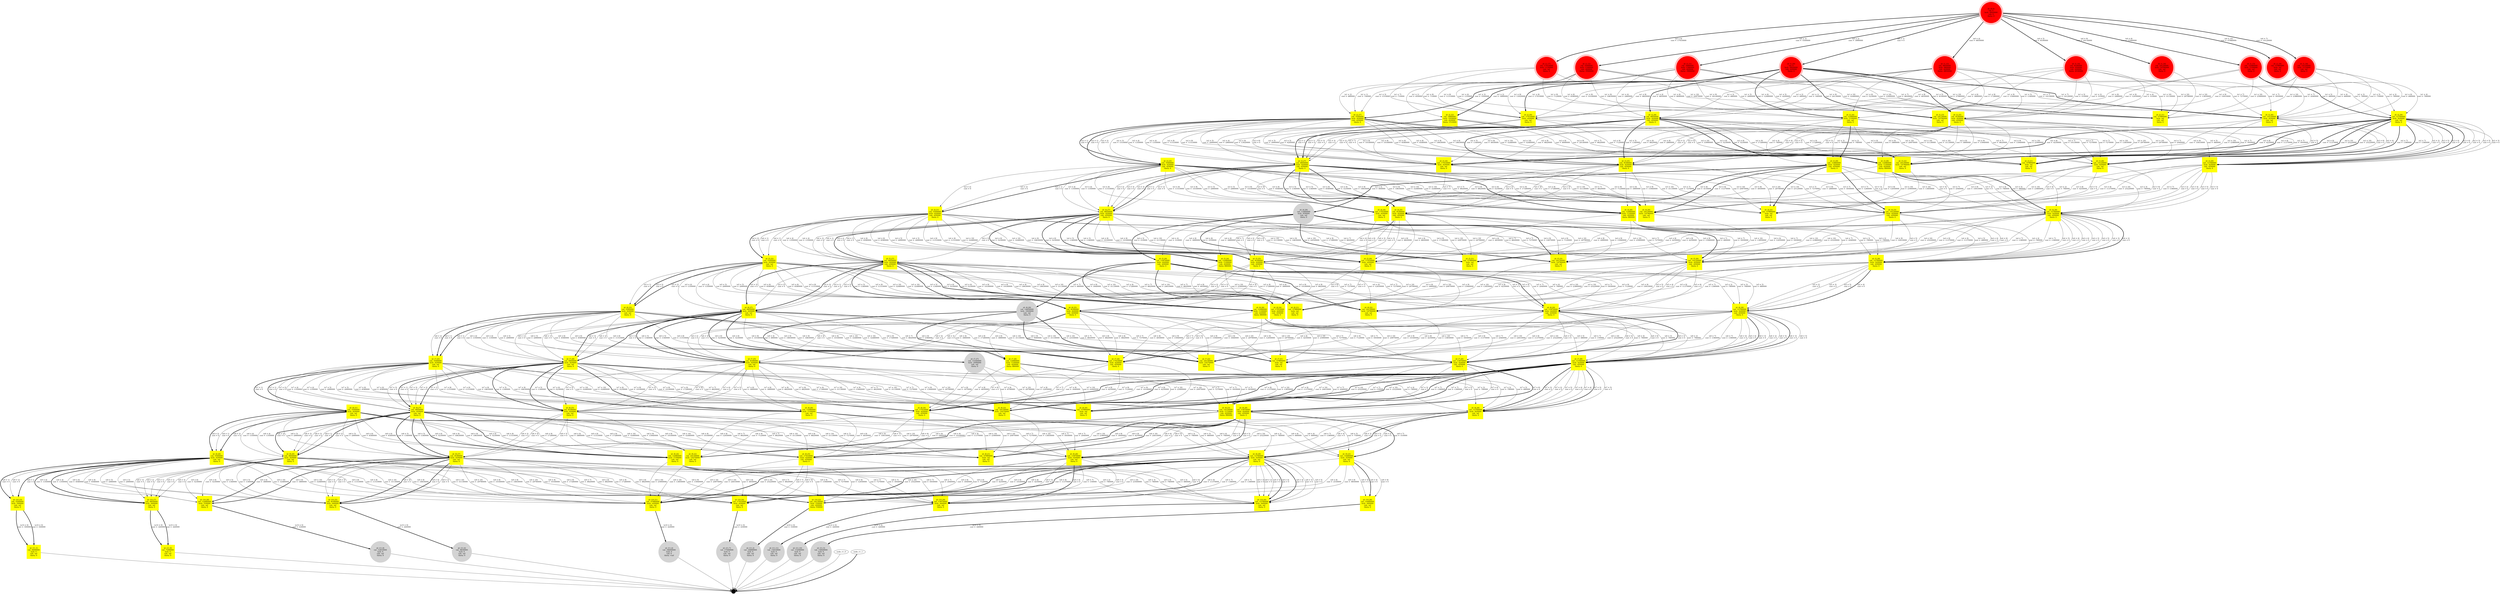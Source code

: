 digraph {
	ranksep = 3;

	node_0_0 [shape=circle,style=filled,color=red,peripheries=4,group="root",label="id: (0,0)\nval: 0\nlocb: -4920000\nrub: 0\ntheta: 0"];
	node_1_11 [shape=circle,style=filled,color=red,peripheries=4,group="0",label="id: (1,11)\nval: -3990000\nlocb: -1580000\nrub: -420000\ntheta: -3990000"];
	node_0_0 -> node_1_11 [penwidth=3,label="(x0 = 2)\ncost = -3990000"];
	node_1_12 [shape=circle,style=filled,color=red,peripheries=4,group="0",label="id: (1,12)\nval: -5500000\nlocb: -1160000\nrub: -420000\ntheta: -5500000"];
	node_0_0 -> node_1_12 [penwidth=3,label="(x0 = 3)\ncost = -5500000"];
	node_1_13 [shape=circle,style=filled,color=red,peripheries=4,group="0",label="id: (1,13)\nval: -6850000\nlocb: -960000\nrub: -420000\ntheta: -6850000"];
	node_0_0 -> node_1_13 [penwidth=3,label="(x0 = 4)\ncost = -6850000"];
	node_1_14 [shape=circle,style=filled,color=red,peripheries=4,group="0",label="id: (1,14)\nval: -8190000\nlocb: -930000\nrub: -420000\ntheta: -8190000"];
	node_0_0 -> node_1_14 [penwidth=3,label="(x0 = 5)\ncost = -8190000"];
	node_1_15 [shape=circle,style=filled,color=red,peripheries=4,group="0",label="id: (1,15)\nval: -12080000\nlocb: -1100000\nrub: -inf\ntheta: 0"];
	node_0_0 -> node_1_15 [penwidth=3,label="(x0 = 6)\ncost = -12080000"];
	node_1_16 [shape=circle,style=filled,color=red,peripheries=4,group="0",label="id: (1,16)\nval: -14120000\nlocb: -1110000\nrub: -inf\ntheta: 0"];
	node_0_0 -> node_1_16 [penwidth=3,label="(x0 = 7)\ncost = -14120000"];
	node_1_17 [shape=circle,style=filled,color=red,peripheries=4,group="0",label="id: (1,17)\nval: -17010000\nlocb: -1130000\nrub: -inf\ntheta: 0"];
	node_0_0 -> node_1_17 [penwidth=3,label="(x0 = 8)\ncost = -17010000"];
	node_1_18 [shape=circle,style=filled,color=red,peripheries=4,group="0",label="id: (1,18)\nval: -24130000\nlocb: -14780000\nrub: -inf\ntheta: 0"];
	node_0_0 -> node_1_18 [penwidth=3,label="(x0 = 9)\ncost = -24130000"];
	node_1_19 [shape=circle,style=filled,color=red,peripheries=4,group="0",label="id: (1,19)\nval: -37980000\nlocb: -inf\nrub: -inf\ntheta: 0"];
	node_0_0 -> node_1_19 [penwidth=3,label="(x0 = 10)\ncost = -37980000"];
	node_1_20 [shape=circle,style=filled,color=red,peripheries=4,group="0",label="id: (1,20)\nval: 0\nlocb: -4920000\nrub: -420000\ntheta: 0"];
	node_0_0 -> node_1_20 [penwidth=3,label="(x0 = 1)\ncost = 0"];
	node_2_20 [shape=square,style=filled,color=yellow,peripheries=1,group="1",label="id: (2,20)\nval: -17010000\nlocb: -420000\nrub: -inf\ntheta: 0"];
	node_1_11 -> node_2_20 [penwidth=1,label="(x1 = 8)\ncost = -13020000"];
	node_1_12 -> node_2_20 [penwidth=1,label="(x1 = 8)\ncost = -11510000"];
	node_1_13 -> node_2_20 [penwidth=1,label="(x1 = 8)\ncost = -10160000"];
	node_1_14 -> node_2_20 [penwidth=1,label="(x1 = 8)\ncost = -8820000"];
	node_1_15 -> node_2_20 [penwidth=1,label="(x1 = 8)\ncost = -4930000"];
	node_1_16 -> node_2_20 [penwidth=1,label="(x1 = 8)\ncost = -2890000"];
	node_1_17 -> node_2_20 [penwidth=1,label="(x1 = 6)\ncost = -710000"];
	node_1_17 -> node_2_20 [penwidth=1,label="(x1 = 7)\ncost = -710000"];
	node_1_20 -> node_2_20 [penwidth=3,label="(x1 = 8)\ncost = -17010000"];
	node_2_21 [shape=square,style=filled,color=yellow,peripheries=1,group="1",label="id: (2,21)\nval: -37980000\nlocb: -inf\nrub: -inf\ntheta: 0"];
	node_1_11 -> node_2_21 [penwidth=1,label="(x1 = 10)\ncost = -33990000"];
	node_1_12 -> node_2_21 [penwidth=1,label="(x1 = 10)\ncost = -32480000"];
	node_1_13 -> node_2_21 [penwidth=1,label="(x1 = 10)\ncost = -31130000"];
	node_1_14 -> node_2_21 [penwidth=1,label="(x1 = 10)\ncost = -29790000"];
	node_1_15 -> node_2_21 [penwidth=1,label="(x1 = 10)\ncost = -25900000"];
	node_1_16 -> node_2_21 [penwidth=1,label="(x1 = 10)\ncost = -23860000"];
	node_1_17 -> node_2_21 [penwidth=1,label="(x1 = 10)\ncost = -20970000"];
	node_1_18 -> node_2_21 [penwidth=1,label="(x1 = 10)\ncost = -13850000"];
	node_1_20 -> node_2_21 [penwidth=3,label="(x1 = 10)\ncost = -37980000"];
	node_2_22 [shape=square,style=filled,color=yellow,peripheries=1,group="1",label="id: (2,22)\nval: -3990000\nlocb: -1930000\nrub: -420000\ntheta: 1510000"];
	node_1_11 -> node_2_22 [penwidth=1,label="(x1 = 1)\ncost = -650000"];
	node_1_20 -> node_2_22 [penwidth=3,label="(x1 = 2)\ncost = -3990000"];
	node_2_23 [shape=square,style=filled,color=yellow,peripheries=1,group="1",label="id: (2,23)\nval: -24130000\nlocb: -14780000\nrub: -inf\ntheta: 0"];
	node_1_11 -> node_2_23 [penwidth=1,label="(x1 = 9)\ncost = -20140000"];
	node_1_12 -> node_2_23 [penwidth=1,label="(x1 = 9)\ncost = -18630000"];
	node_1_13 -> node_2_23 [penwidth=1,label="(x1 = 9)\ncost = -17280000"];
	node_1_14 -> node_2_23 [penwidth=1,label="(x1 = 9)\ncost = -15940000"];
	node_1_15 -> node_2_23 [penwidth=1,label="(x1 = 9)\ncost = -12050000"];
	node_1_16 -> node_2_23 [penwidth=1,label="(x1 = 9)\ncost = -10010000"];
	node_1_17 -> node_2_23 [penwidth=1,label="(x1 = 9)\ncost = -7120000"];
	node_1_20 -> node_2_23 [penwidth=3,label="(x1 = 9)\ncost = -24130000"];
	node_2_24 [shape=square,style=filled,color=yellow,peripheries=1,group="1",label="id: (2,24)\nval: -12080000\nlocb: -1100000\nrub: -inf\ntheta: 0"];
	node_1_11 -> node_2_24 [penwidth=1,label="(x1 = 6)\ncost = -8090000"];
	node_1_12 -> node_2_24 [penwidth=1,label="(x1 = 6)\ncost = -6580000"];
	node_1_13 -> node_2_24 [penwidth=1,label="(x1 = 6)\ncost = -5230000"];
	node_1_14 -> node_2_24 [penwidth=1,label="(x1 = 6)\ncost = -3890000"];
	node_1_20 -> node_2_24 [penwidth=3,label="(x1 = 6)\ncost = -12080000"];
	node_2_25 [shape=square,style=filled,color=yellow,peripheries=1,group="1",label="id: (2,25)\nval: -8190000\nlocb: -420000\nrub: -420000\ntheta: 0"];
	node_1_14 -> node_2_25 [penwidth=1,label="(x1 = 2)\ncost = -510000"];
	node_1_11 -> node_2_25 [penwidth=1,label="(x1 = 5)\ncost = -4200000"];
	node_1_12 -> node_2_25 [penwidth=1,label="(x1 = 5)\ncost = -2690000"];
	node_1_13 -> node_2_25 [penwidth=1,label="(x1 = 5)\ncost = -1340000"];
	node_1_14 -> node_2_25 [penwidth=1,label="(x1 = 4)\ncost = -510000"];
	node_1_14 -> node_2_25 [penwidth=1,label="(x1 = 3)\ncost = -510000"];
	node_1_20 -> node_2_25 [penwidth=3,label="(x1 = 5)\ncost = -8190000"];
	node_2_26 [shape=square,style=filled,color=yellow,peripheries=1,group="1",label="id: (2,26)\nval: -14120000\nlocb: -420000\nrub: -inf\ntheta: 0"];
	node_1_11 -> node_2_26 [penwidth=1,label="(x1 = 7)\ncost = -10130000"];
	node_1_12 -> node_2_26 [penwidth=1,label="(x1 = 7)\ncost = -8620000"];
	node_1_13 -> node_2_26 [penwidth=1,label="(x1 = 7)\ncost = -7270000"];
	node_1_14 -> node_2_26 [penwidth=1,label="(x1 = 7)\ncost = -5930000"];
	node_1_15 -> node_2_26 [penwidth=1,label="(x1 = 7)\ncost = -2040000"];
	node_1_16 -> node_2_26 [penwidth=1,label="(x1 = 6)\ncost = -690000"];
	node_1_16 -> node_2_26 [penwidth=1,label="(x1 = 4)\ncost = -690000"];
	node_1_16 -> node_2_26 [penwidth=1,label="(x1 = 5)\ncost = -750000"];
	node_1_20 -> node_2_26 [penwidth=3,label="(x1 = 7)\ncost = -14120000"];
	node_2_27 [shape=square,style=filled,color=yellow,peripheries=1,group="1",label="id: (2,27)\nval: -5500000\nlocb: -420000\nrub: -420000\ntheta: 0"];
	node_1_12 -> node_2_27 [penwidth=1,label="(x1 = 2)\ncost = -880000"];
	node_1_11 -> node_2_27 [penwidth=1,label="(x1 = 3)\ncost = -1510000"];
	node_1_12 -> node_2_27 [penwidth=1,label="(x1 = 1)\ncost = -740000"];
	node_1_20 -> node_2_27 [penwidth=3,label="(x1 = 3)\ncost = -5500000"];
	node_2_28 [shape=square,style=filled,color=yellow,peripheries=1,group="1",label="id: (2,28)\nval: -6850000\nlocb: -420000\nrub: -420000\ntheta: 0"];
	node_1_13 -> node_2_28 [penwidth=1,label="(x1 = 2)\ncost = -680000"];
	node_1_11 -> node_2_28 [penwidth=1,label="(x1 = 4)\ncost = -2860000"];
	node_1_12 -> node_2_28 [penwidth=1,label="(x1 = 4)\ncost = -1350000"];
	node_1_13 -> node_2_28 [penwidth=1,label="(x1 = 1)\ncost = -540000"];
	node_1_13 -> node_2_28 [penwidth=1,label="(x1 = 3)\ncost = -680000"];
	node_1_20 -> node_2_28 [penwidth=3,label="(x1 = 4)\ncost = -6850000"];
	node_2_29 [shape=square,style=filled,color=yellow,peripheries=1,group="1",label="id: (2,29)\nval: -12760000\nlocb: -420000\nrub: -inf\ntheta: 0"];
	node_1_15 -> node_2_29 [penwidth=1,label="(x1 = 2)\ncost = -780000"];
	node_1_15 -> node_2_29 [penwidth=1,label="(x1 = 4)\ncost = -780000"];
	node_1_15 -> node_2_29 [penwidth=3,label="(x1 = 5)\ncost = -680000"];
	node_1_15 -> node_2_29 [penwidth=1,label="(x1 = 3)\ncost = -780000"];
	node_3_20 [shape=square,style=filled,color=yellow,peripheries=1,group="2",label="id: (3,20)\nval: -12760000\nlocb: -420000\nrub: -420000\ntheta: 0"];
	node_2_24 -> node_3_20 [penwidth=1,label="(x2 = 5)\ncost = -680000"];
	node_2_29 -> node_3_20 [penwidth=3,label="(x2 = 4)\ncost = 0"];
	node_2_29 -> node_3_20 [penwidth=1,label="(x2 = 3)\ncost = 0"];
	node_2_29 -> node_3_20 [penwidth=1,label="(x2 = 5)\ncost = 0"];
	node_2_29 -> node_3_20 [penwidth=1,label="(x2 = 3)\ncost = 0"];
	node_2_29 -> node_3_20 [penwidth=1,label="(x2 = 2)\ncost = 0"];
	node_2_29 -> node_3_20 [penwidth=1,label="(x2 = 5)\ncost = 0"];
	node_2_29 -> node_3_20 [penwidth=3,label="(x2 = 4)\ncost = 0"];
	node_3_21 [shape=square,style=filled,color=yellow,peripheries=1,group="2",label="id: (3,21)\nval: -37980000\nlocb: -inf\nrub: -inf\ntheta: 0"];
	node_2_20 -> node_3_21 [penwidth=1,label="(x2 = 10)\ncost = -20970000"];
	node_2_22 -> node_3_21 [penwidth=1,label="(x2 = 10)\ncost = -33990000"];
	node_2_23 -> node_3_21 [penwidth=1,label="(x2 = 10)\ncost = -13850000"];
	node_2_24 -> node_3_21 [penwidth=1,label="(x2 = 10)\ncost = -25900000"];
	node_2_25 -> node_3_21 [penwidth=1,label="(x2 = 10)\ncost = -29790000"];
	node_2_25 -> node_3_21 [penwidth=1,label="(x2 = 10)\ncost = -29790000"];
	node_2_26 -> node_3_21 [penwidth=1,label="(x2 = 10)\ncost = -23860000"];
	node_2_27 -> node_3_21 [penwidth=1,label="(x2 = 10)\ncost = -32480000"];
	node_2_27 -> node_3_21 [penwidth=1,label="(x2 = 10)\ncost = -32480000"];
	node_2_28 -> node_3_21 [penwidth=1,label="(x2 = 10)\ncost = -31130000"];
	node_2_28 -> node_3_21 [penwidth=1,label="(x2 = 10)\ncost = -31130000"];
	node_2_29 -> node_3_21 [penwidth=3,label="(x2 = 10)\ncost = -25220000"];
	node_2_29 -> node_3_21 [penwidth=3,label="(x2 = 10)\ncost = -25220000"];
	node_3_22 [shape=square,style=filled,color=yellow,peripheries=1,group="2",label="id: (3,22)\nval: -24130000\nlocb: -14780000\nrub: -inf\ntheta: 0"];
	node_2_20 -> node_3_22 [penwidth=1,label="(x2 = 9)\ncost = -7120000"];
	node_2_22 -> node_3_22 [penwidth=1,label="(x2 = 9)\ncost = -20140000"];
	node_2_24 -> node_3_22 [penwidth=1,label="(x2 = 9)\ncost = -12050000"];
	node_2_25 -> node_3_22 [penwidth=1,label="(x2 = 9)\ncost = -15940000"];
	node_2_25 -> node_3_22 [penwidth=1,label="(x2 = 9)\ncost = -15940000"];
	node_2_26 -> node_3_22 [penwidth=1,label="(x2 = 9)\ncost = -10010000"];
	node_2_27 -> node_3_22 [penwidth=1,label="(x2 = 9)\ncost = -18630000"];
	node_2_27 -> node_3_22 [penwidth=1,label="(x2 = 9)\ncost = -18630000"];
	node_2_28 -> node_3_22 [penwidth=1,label="(x2 = 9)\ncost = -17280000"];
	node_2_28 -> node_3_22 [penwidth=1,label="(x2 = 9)\ncost = -17280000"];
	node_2_29 -> node_3_22 [penwidth=3,label="(x2 = 9)\ncost = -11370000"];
	node_2_29 -> node_3_22 [penwidth=3,label="(x2 = 9)\ncost = -11370000"];
	node_3_23 [shape=square,style=filled,color=yellow,peripheries=1,group="2",label="id: (3,23)\nval: -5500000\nlocb: -420000\nrub: -420000\ntheta: 0"];
	node_2_27 -> node_3_23 [penwidth=3,label="(x2 = 1)\ncost = 0"];
	node_2_22 -> node_3_23 [penwidth=1,label="(x2 = 3)\ncost = -1510000"];
	node_2_27 -> node_3_23 [penwidth=1,label="(x2 = 2)\ncost = 0"];
	node_2_27 -> node_3_23 [penwidth=3,label="(x2 = 1)\ncost = 0"];
	node_3_24 [shape=square,style=filled,color=yellow,peripheries=1,group="2",label="id: (3,24)\nval: -17010000\nlocb: -420000\nrub: -inf\ntheta: 0"];
	node_2_20 -> node_3_24 [penwidth=1,label="(x2 = 7)\ncost = 0"];
	node_2_20 -> node_3_24 [penwidth=1,label="(x2 = 6)\ncost = 0"];
	node_2_22 -> node_3_24 [penwidth=1,label="(x2 = 8)\ncost = -13020000"];
	node_2_24 -> node_3_24 [penwidth=1,label="(x2 = 8)\ncost = -4930000"];
	node_2_25 -> node_3_24 [penwidth=1,label="(x2 = 8)\ncost = -8820000"];
	node_2_25 -> node_3_24 [penwidth=1,label="(x2 = 8)\ncost = -8820000"];
	node_2_26 -> node_3_24 [penwidth=1,label="(x2 = 8)\ncost = -2890000"];
	node_2_27 -> node_3_24 [penwidth=1,label="(x2 = 8)\ncost = -11510000"];
	node_2_27 -> node_3_24 [penwidth=1,label="(x2 = 8)\ncost = -11510000"];
	node_2_28 -> node_3_24 [penwidth=1,label="(x2 = 8)\ncost = -10160000"];
	node_2_28 -> node_3_24 [penwidth=1,label="(x2 = 8)\ncost = -10160000"];
	node_2_29 -> node_3_24 [penwidth=3,label="(x2 = 8)\ncost = -4250000"];
	node_2_29 -> node_3_24 [penwidth=3,label="(x2 = 8)\ncost = -4250000"];
	node_3_25 [shape=square,style=filled,color=yellow,peripheries=1,group="2",label="id: (3,25)\nval: -8190000\nlocb: -420000\nrub: -420000\ntheta: 0"];
	node_2_22 -> node_3_25 [penwidth=1,label="(x2 = 5)\ncost = -4200000"];
	node_2_25 -> node_3_25 [penwidth=1,label="(x2 = 4)\ncost = 0"];
	node_2_25 -> node_3_25 [penwidth=1,label="(x2 = 3)\ncost = 0"];
	node_2_25 -> node_3_25 [penwidth=1,label="(x2 = 3)\ncost = 0"];
	node_2_25 -> node_3_25 [penwidth=1,label="(x2 = 2)\ncost = 0"];
	node_2_25 -> node_3_25 [penwidth=1,label="(x2 = 4)\ncost = 0"];
	node_2_27 -> node_3_25 [penwidth=1,label="(x2 = 5)\ncost = -2690000"];
	node_2_27 -> node_3_25 [penwidth=1,label="(x2 = 5)\ncost = -2690000"];
	node_2_28 -> node_3_25 [penwidth=3,label="(x2 = 5)\ncost = -1340000"];
	node_2_28 -> node_3_25 [penwidth=3,label="(x2 = 5)\ncost = -1340000"];
	node_3_26 [shape=square,style=filled,color=yellow,peripheries=1,group="2",label="id: (3,26)\nval: -14120000\nlocb: -420000\nrub: -inf\ntheta: 0"];
	node_2_22 -> node_3_26 [penwidth=1,label="(x2 = 7)\ncost = -10130000"];
	node_2_24 -> node_3_26 [penwidth=1,label="(x2 = 7)\ncost = -2040000"];
	node_2_25 -> node_3_26 [penwidth=1,label="(x2 = 7)\ncost = -5930000"];
	node_2_25 -> node_3_26 [penwidth=1,label="(x2 = 7)\ncost = -5930000"];
	node_2_26 -> node_3_26 [penwidth=1,label="(x2 = 6)\ncost = 0"];
	node_2_26 -> node_3_26 [penwidth=1,label="(x2 = 4)\ncost = 0"];
	node_2_26 -> node_3_26 [penwidth=1,label="(x2 = 5)\ncost = 0"];
	node_2_27 -> node_3_26 [penwidth=1,label="(x2 = 7)\ncost = -8620000"];
	node_2_27 -> node_3_26 [penwidth=1,label="(x2 = 7)\ncost = -8620000"];
	node_2_28 -> node_3_26 [penwidth=1,label="(x2 = 7)\ncost = -7270000"];
	node_2_28 -> node_3_26 [penwidth=1,label="(x2 = 7)\ncost = -7270000"];
	node_2_29 -> node_3_26 [penwidth=3,label="(x2 = 7)\ncost = -1360000"];
	node_2_29 -> node_3_26 [penwidth=3,label="(x2 = 7)\ncost = -1360000"];
	node_3_27 [shape=square,style=filled,color=yellow,peripheries=1,group="2",label="id: (3,27)\nval: -6850000\nlocb: -420000\nrub: -420000\ntheta: 0"];
	node_2_28 -> node_3_27 [penwidth=3,label="(x2 = 1)\ncost = 0"];
	node_2_22 -> node_3_27 [penwidth=1,label="(x2 = 4)\ncost = -2860000"];
	node_2_27 -> node_3_27 [penwidth=1,label="(x2 = 4)\ncost = -1350000"];
	node_2_27 -> node_3_27 [penwidth=1,label="(x2 = 4)\ncost = -1350000"];
	node_2_28 -> node_3_27 [penwidth=1,label="(x2 = 3)\ncost = 0"];
	node_2_28 -> node_3_27 [penwidth=1,label="(x2 = 3)\ncost = 0"];
	node_2_28 -> node_3_27 [penwidth=1,label="(x2 = 2)\ncost = 0"];
	node_2_28 -> node_3_27 [penwidth=3,label="(x2 = 1)\ncost = 0"];
	node_3_28 [shape=square,style=filled,color=yellow,peripheries=1,group="2",label="id: (3,28)\nval: -12080000\nlocb: -1100000\nrub: -420000\ntheta: 680000"];
	node_2_22 -> node_3_28 [penwidth=1,label="(x2 = 6)\ncost = -8090000"];
	node_2_25 -> node_3_28 [penwidth=1,label="(x2 = 6)\ncost = -3890000"];
	node_2_25 -> node_3_28 [penwidth=1,label="(x2 = 6)\ncost = -3890000"];
	node_2_27 -> node_3_28 [penwidth=1,label="(x2 = 6)\ncost = -6580000"];
	node_2_27 -> node_3_28 [penwidth=1,label="(x2 = 6)\ncost = -6580000"];
	node_2_28 -> node_3_28 [penwidth=3,label="(x2 = 6)\ncost = -5230000"];
	node_2_28 -> node_3_28 [penwidth=3,label="(x2 = 6)\ncost = -5230000"];
	node_3_29 [shape=square,style=filled,color=yellow,peripheries=1,group="2",label="id: (3,29)\nval: -12860000\nlocb: -420000\nrub: -420000\ntheta: 0"];
	node_2_24 -> node_3_29 [penwidth=1,label="(x2 = 4)\ncost = -780000"];
	node_2_24 -> node_3_29 [penwidth=1,label="(x2 = 3)\ncost = -780000"];
	node_2_24 -> node_3_29 [penwidth=3,label="(x2 = 2)\ncost = -780000"];
	node_4_20 [shape=square,style=filled,color=yellow,peripheries=1,group="3",label="id: (4,20)\nval: -24130000\nlocb: -14780000\nrub: -inf\ntheta: 0"];
	node_3_20 -> node_4_20 [penwidth=1,label="(x3 = 9)\ncost = -11370000"];
	node_3_23 -> node_4_20 [penwidth=1,label="(x3 = 9)\ncost = -18630000"];
	node_3_23 -> node_4_20 [penwidth=1,label="(x3 = 9)\ncost = -18630000"];
	node_3_24 -> node_4_20 [penwidth=1,label="(x3 = 9)\ncost = -7120000"];
	node_3_25 -> node_4_20 [penwidth=1,label="(x3 = 9)\ncost = -15940000"];
	node_3_26 -> node_4_20 [penwidth=1,label="(x3 = 9)\ncost = -10010000"];
	node_3_27 -> node_4_20 [penwidth=1,label="(x3 = 9)\ncost = -17280000"];
	node_3_27 -> node_4_20 [penwidth=1,label="(x3 = 9)\ncost = -17280000"];
	node_3_28 -> node_4_20 [penwidth=1,label="(x3 = 9)\ncost = -12050000"];
	node_3_29 -> node_4_20 [penwidth=3,label="(x3 = 9)\ncost = -11270000"];
	node_4_21 [shape=square,style=filled,color=yellow,peripheries=1,group="3",label="id: (4,21)\nval: -5500000\nlocb: -420000\nrub: -420000\ntheta: 0"];
	node_3_23 -> node_4_21 [penwidth=1,label="(x3 = 2)\ncost = 0"];
	node_3_23 -> node_4_21 [penwidth=1,label="(x3 = 2)\ncost = 0"];
	node_3_23 -> node_4_21 [penwidth=3,label="(x3 = 1)\ncost = 0"];
	node_4_22 [shape=square,style=filled,color=yellow,peripheries=1,group="3",label="id: (4,22)\nval: -37980000\nlocb: -inf\nrub: -inf\ntheta: 0"];
	node_3_20 -> node_4_22 [penwidth=1,label="(x3 = 10)\ncost = -25220000"];
	node_3_22 -> node_4_22 [penwidth=1,label="(x3 = 10)\ncost = -13850000"];
	node_3_23 -> node_4_22 [penwidth=1,label="(x3 = 10)\ncost = -32480000"];
	node_3_23 -> node_4_22 [penwidth=1,label="(x3 = 10)\ncost = -32480000"];
	node_3_24 -> node_4_22 [penwidth=1,label="(x3 = 10)\ncost = -20970000"];
	node_3_25 -> node_4_22 [penwidth=1,label="(x3 = 10)\ncost = -29790000"];
	node_3_26 -> node_4_22 [penwidth=1,label="(x3 = 10)\ncost = -23860000"];
	node_3_27 -> node_4_22 [penwidth=1,label="(x3 = 10)\ncost = -31130000"];
	node_3_27 -> node_4_22 [penwidth=1,label="(x3 = 10)\ncost = -31130000"];
	node_3_28 -> node_4_22 [penwidth=1,label="(x3 = 10)\ncost = -25900000"];
	node_3_29 -> node_4_22 [penwidth=3,label="(x3 = 10)\ncost = -25120000"];
	node_4_23 [shape=square,style=filled,color=yellow,peripheries=1,group="3",label="id: (4,23)\nval: -14120000\nlocb: -420000\nrub: -420000\ntheta: 0"];
	node_3_20 -> node_4_23 [penwidth=1,label="(x3 = 7)\ncost = -1360000"];
	node_3_23 -> node_4_23 [penwidth=1,label="(x3 = 7)\ncost = -8620000"];
	node_3_23 -> node_4_23 [penwidth=1,label="(x3 = 7)\ncost = -8620000"];
	node_3_25 -> node_4_23 [penwidth=1,label="(x3 = 7)\ncost = -5930000"];
	node_3_26 -> node_4_23 [penwidth=1,label="(x3 = 6)\ncost = 0"];
	node_3_26 -> node_4_23 [penwidth=1,label="(x3 = 4)\ncost = 0"];
	node_3_26 -> node_4_23 [penwidth=1,label="(x3 = 5)\ncost = 0"];
	node_3_27 -> node_4_23 [penwidth=1,label="(x3 = 7)\ncost = -7270000"];
	node_3_27 -> node_4_23 [penwidth=1,label="(x3 = 7)\ncost = -7270000"];
	node_3_28 -> node_4_23 [penwidth=1,label="(x3 = 7)\ncost = -2040000"];
	node_3_29 -> node_4_23 [penwidth=3,label="(x3 = 7)\ncost = -1260000"];
	node_4_24 [shape=square,style=filled,color=yellow,peripheries=1,group="3",label="id: (4,24)\nval: -17010000\nlocb: -420000\nrub: -inf\ntheta: 0"];
	node_3_20 -> node_4_24 [penwidth=1,label="(x3 = 8)\ncost = -4250000"];
	node_3_23 -> node_4_24 [penwidth=1,label="(x3 = 8)\ncost = -11510000"];
	node_3_23 -> node_4_24 [penwidth=1,label="(x3 = 8)\ncost = -11510000"];
	node_3_24 -> node_4_24 [penwidth=1,label="(x3 = 7)\ncost = 0"];
	node_3_24 -> node_4_24 [penwidth=1,label="(x3 = 6)\ncost = 0"];
	node_3_25 -> node_4_24 [penwidth=1,label="(x3 = 8)\ncost = -8820000"];
	node_3_26 -> node_4_24 [penwidth=1,label="(x3 = 8)\ncost = -2890000"];
	node_3_27 -> node_4_24 [penwidth=1,label="(x3 = 8)\ncost = -10160000"];
	node_3_27 -> node_4_24 [penwidth=1,label="(x3 = 8)\ncost = -10160000"];
	node_3_28 -> node_4_24 [penwidth=1,label="(x3 = 8)\ncost = -4930000"];
	node_3_29 -> node_4_24 [penwidth=3,label="(x3 = 8)\ncost = -4150000"];
	node_4_25 [shape=square,style=filled,color=yellow,peripheries=1,group="3",label="id: (4,25)\nval: -8190000\nlocb: -420000\nrub: -420000\ntheta: 0"];
	node_3_25 -> node_4_25 [penwidth=1,label="(x3 = 2)\ncost = 0"];
	node_3_23 -> node_4_25 [penwidth=1,label="(x3 = 5)\ncost = -2690000"];
	node_3_23 -> node_4_25 [penwidth=1,label="(x3 = 5)\ncost = -2690000"];
	node_3_25 -> node_4_25 [penwidth=1,label="(x3 = 4)\ncost = 0"];
	node_3_25 -> node_4_25 [penwidth=1,label="(x3 = 3)\ncost = 0"];
	node_3_27 -> node_4_25 [penwidth=3,label="(x3 = 5)\ncost = -1340000"];
	node_3_27 -> node_4_25 [penwidth=3,label="(x3 = 5)\ncost = -1340000"];
	node_4_26 [shape=square,style=filled,color=yellow,peripheries=1,group="3",label="id: (4,26)\nval: -12080000\nlocb: -1100000\nrub: -420000\ntheta: 680000"];
	node_3_23 -> node_4_26 [penwidth=1,label="(x3 = 6)\ncost = -6580000"];
	node_3_23 -> node_4_26 [penwidth=1,label="(x3 = 6)\ncost = -6580000"];
	node_3_25 -> node_4_26 [penwidth=1,label="(x3 = 6)\ncost = -3890000"];
	node_3_27 -> node_4_26 [penwidth=3,label="(x3 = 6)\ncost = -5230000"];
	node_3_27 -> node_4_26 [penwidth=3,label="(x3 = 6)\ncost = -5230000"];
	node_4_27 [shape=square,style=filled,color=yellow,peripheries=1,group="3",label="id: (4,27)\nval: -6850000\nlocb: -420000\nrub: -420000\ntheta: 0"];
	node_3_27 -> node_4_27 [penwidth=1,label="(x3 = 2)\ncost = 0"];
	node_3_23 -> node_4_27 [penwidth=1,label="(x3 = 4)\ncost = -1350000"];
	node_3_23 -> node_4_27 [penwidth=1,label="(x3 = 4)\ncost = -1350000"];
	node_3_27 -> node_4_27 [penwidth=1,label="(x3 = 2)\ncost = 0"];
	node_3_27 -> node_4_27 [penwidth=1,label="(x3 = 3)\ncost = 0"];
	node_3_27 -> node_4_27 [penwidth=1,label="(x3 = 3)\ncost = 0"];
	node_3_27 -> node_4_27 [penwidth=3,label="(x3 = 1)\ncost = 0"];
	node_4_28 [shape=square,style=filled,color=yellow,peripheries=1,group="3",label="id: (4,28)\nval: -12760000\nlocb: -420000\nrub: -420000\ntheta: 0"];
	node_3_20 -> node_4_28 [penwidth=1,label="(x3 = 2)\ncost = 0"];
	node_3_28 -> node_4_28 [penwidth=1,label="(x3 = 2)\ncost = -780000"];
	node_3_29 -> node_4_28 [penwidth=1,label="(x3 = 2)\ncost = 0"];
	node_3_20 -> node_4_28 [penwidth=1,label="(x3 = 4)\ncost = 0"];
	node_3_20 -> node_4_28 [penwidth=1,label="(x3 = 5)\ncost = 0"];
	node_3_20 -> node_4_28 [penwidth=1,label="(x3 = 3)\ncost = 0"];
	node_3_28 -> node_4_28 [penwidth=1,label="(x3 = 4)\ncost = -780000"];
	node_3_28 -> node_4_28 [penwidth=3,label="(x3 = 5)\ncost = -680000"];
	node_3_28 -> node_4_28 [penwidth=1,label="(x3 = 3)\ncost = -780000"];
	node_3_29 -> node_4_28 [penwidth=1,label="(x3 = 4)\ncost = 0"];
	node_3_29 -> node_4_28 [penwidth=1,label="(x3 = 3)\ncost = 0"];
	node_4_29 [shape=circle,style=filled,color=lightgray,peripheries=1,group="3",label="id: (4,29)\nval: -13460000\nlocb: -930000\nrub: -inf\ntheta: 0"];
	node_3_29 -> node_4_29 [penwidth=3,label="(x3 = 5)\ncost = -600000"];
	node_5_20 [shape=square,style=filled,color=yellow,peripheries=1,group="4",label="id: (5,20)\nval: -17010000\nlocb: -420000\nrub: -inf\ntheta: 0"];
	node_4_21 -> node_5_20 [penwidth=1,label="(x4 = 8)\ncost = -11510000"];
	node_4_21 -> node_5_20 [penwidth=1,label="(x4 = 8)\ncost = -11510000"];
	node_4_23 -> node_5_20 [penwidth=1,label="(x4 = 8)\ncost = -2890000"];
	node_4_24 -> node_5_20 [penwidth=1,label="(x4 = 7)\ncost = 0"];
	node_4_24 -> node_5_20 [penwidth=1,label="(x4 = 6)\ncost = 0"];
	node_4_25 -> node_5_20 [penwidth=1,label="(x4 = 8)\ncost = -8820000"];
	node_4_25 -> node_5_20 [penwidth=1,label="(x4 = 8)\ncost = -8820000"];
	node_4_26 -> node_5_20 [penwidth=1,label="(x4 = 8)\ncost = -4930000"];
	node_4_27 -> node_5_20 [penwidth=1,label="(x4 = 8)\ncost = -10160000"];
	node_4_27 -> node_5_20 [penwidth=1,label="(x4 = 8)\ncost = -10160000"];
	node_4_28 -> node_5_20 [penwidth=1,label="(x4 = 8)\ncost = -4250000"];
	node_4_28 -> node_5_20 [penwidth=1,label="(x4 = 8)\ncost = -4250000"];
	node_4_29 -> node_5_20 [penwidth=3,label="(x4 = 8)\ncost = -3550000"];
	node_5_21 [shape=square,style=filled,color=yellow,peripheries=1,group="4",label="id: (5,21)\nval: -37980000\nlocb: -inf\nrub: -inf\ntheta: 0"];
	node_4_20 -> node_5_21 [penwidth=1,label="(x4 = 10)\ncost = -13850000"];
	node_4_21 -> node_5_21 [penwidth=1,label="(x4 = 10)\ncost = -32480000"];
	node_4_21 -> node_5_21 [penwidth=1,label="(x4 = 10)\ncost = -32480000"];
	node_4_23 -> node_5_21 [penwidth=1,label="(x4 = 10)\ncost = -23860000"];
	node_4_24 -> node_5_21 [penwidth=1,label="(x4 = 10)\ncost = -20970000"];
	node_4_25 -> node_5_21 [penwidth=1,label="(x4 = 10)\ncost = -29790000"];
	node_4_25 -> node_5_21 [penwidth=1,label="(x4 = 10)\ncost = -29790000"];
	node_4_26 -> node_5_21 [penwidth=1,label="(x4 = 10)\ncost = -25900000"];
	node_4_27 -> node_5_21 [penwidth=1,label="(x4 = 10)\ncost = -31130000"];
	node_4_27 -> node_5_21 [penwidth=1,label="(x4 = 10)\ncost = -31130000"];
	node_4_28 -> node_5_21 [penwidth=1,label="(x4 = 10)\ncost = -25220000"];
	node_4_28 -> node_5_21 [penwidth=1,label="(x4 = 10)\ncost = -25220000"];
	node_4_29 -> node_5_21 [penwidth=3,label="(x4 = 10)\ncost = -24520000"];
	node_5_22 [shape=square,style=filled,color=yellow,peripheries=1,group="4",label="id: (5,22)\nval: -5500000\nlocb: -420000\nrub: -inf\ntheta: 0"];
	node_4_21 -> node_5_22 [penwidth=1,label="(x4 = 1)\ncost = 0"];
	node_4_21 -> node_5_22 [penwidth=1,label="(x4 = 1)\ncost = 0"];
	node_4_21 -> node_5_22 [penwidth=3,label="(x4 = 2)\ncost = 0"];
	node_5_23 [shape=square,style=filled,color=yellow,peripheries=1,group="4",label="id: (5,23)\nval: -24130000\nlocb: -14780000\nrub: -inf\ntheta: 0"];
	node_4_21 -> node_5_23 [penwidth=1,label="(x4 = 9)\ncost = -18630000"];
	node_4_21 -> node_5_23 [penwidth=1,label="(x4 = 9)\ncost = -18630000"];
	node_4_23 -> node_5_23 [penwidth=1,label="(x4 = 9)\ncost = -10010000"];
	node_4_24 -> node_5_23 [penwidth=1,label="(x4 = 9)\ncost = -7120000"];
	node_4_25 -> node_5_23 [penwidth=1,label="(x4 = 9)\ncost = -15940000"];
	node_4_25 -> node_5_23 [penwidth=1,label="(x4 = 9)\ncost = -15940000"];
	node_4_26 -> node_5_23 [penwidth=1,label="(x4 = 9)\ncost = -12050000"];
	node_4_27 -> node_5_23 [penwidth=1,label="(x4 = 9)\ncost = -17280000"];
	node_4_27 -> node_5_23 [penwidth=1,label="(x4 = 9)\ncost = -17280000"];
	node_4_28 -> node_5_23 [penwidth=1,label="(x4 = 9)\ncost = -11370000"];
	node_4_28 -> node_5_23 [penwidth=1,label="(x4 = 9)\ncost = -11370000"];
	node_4_29 -> node_5_23 [penwidth=3,label="(x4 = 9)\ncost = -10670000"];
	node_5_24 [shape=square,style=filled,color=yellow,peripheries=1,group="4",label="id: (5,24)\nval: -12080000\nlocb: -1100000\nrub: -420000\ntheta: 680000"];
	node_4_21 -> node_5_24 [penwidth=1,label="(x4 = 6)\ncost = -6580000"];
	node_4_21 -> node_5_24 [penwidth=1,label="(x4 = 6)\ncost = -6580000"];
	node_4_25 -> node_5_24 [penwidth=1,label="(x4 = 6)\ncost = -3890000"];
	node_4_25 -> node_5_24 [penwidth=1,label="(x4 = 6)\ncost = -3890000"];
	node_4_27 -> node_5_24 [penwidth=3,label="(x4 = 6)\ncost = -5230000"];
	node_4_27 -> node_5_24 [penwidth=3,label="(x4 = 6)\ncost = -5230000"];
	node_5_25 [shape=square,style=filled,color=yellow,peripheries=1,group="4",label="id: (5,25)\nval: -8190000\nlocb: -420000\nrub: -420000\ntheta: 0"];
	node_4_21 -> node_5_25 [penwidth=1,label="(x4 = 5)\ncost = -2690000"];
	node_4_21 -> node_5_25 [penwidth=1,label="(x4 = 5)\ncost = -2690000"];
	node_4_25 -> node_5_25 [penwidth=1,label="(x4 = 4)\ncost = 0"];
	node_4_25 -> node_5_25 [penwidth=1,label="(x4 = 4)\ncost = 0"];
	node_4_25 -> node_5_25 [penwidth=1,label="(x4 = 3)\ncost = 0"];
	node_4_25 -> node_5_25 [penwidth=1,label="(x4 = 3)\ncost = 0"];
	node_4_25 -> node_5_25 [penwidth=1,label="(x4 = 2)\ncost = 0"];
	node_4_27 -> node_5_25 [penwidth=3,label="(x4 = 5)\ncost = -1340000"];
	node_4_27 -> node_5_25 [penwidth=3,label="(x4 = 5)\ncost = -1340000"];
	node_5_26 [shape=square,style=filled,color=yellow,peripheries=1,group="4",label="id: (5,26)\nval: -14120000\nlocb: -420000\nrub: -420000\ntheta: 0"];
	node_4_21 -> node_5_26 [penwidth=1,label="(x4 = 7)\ncost = -8620000"];
	node_4_21 -> node_5_26 [penwidth=1,label="(x4 = 7)\ncost = -8620000"];
	node_4_23 -> node_5_26 [penwidth=1,label="(x4 = 5)\ncost = 0"];
	node_4_23 -> node_5_26 [penwidth=1,label="(x4 = 4)\ncost = 0"];
	node_4_23 -> node_5_26 [penwidth=1,label="(x4 = 6)\ncost = 0"];
	node_4_25 -> node_5_26 [penwidth=1,label="(x4 = 7)\ncost = -5930000"];
	node_4_25 -> node_5_26 [penwidth=1,label="(x4 = 7)\ncost = -5930000"];
	node_4_26 -> node_5_26 [penwidth=1,label="(x4 = 7)\ncost = -2040000"];
	node_4_27 -> node_5_26 [penwidth=1,label="(x4 = 7)\ncost = -7270000"];
	node_4_27 -> node_5_26 [penwidth=1,label="(x4 = 7)\ncost = -7270000"];
	node_4_28 -> node_5_26 [penwidth=1,label="(x4 = 7)\ncost = -1360000"];
	node_4_28 -> node_5_26 [penwidth=1,label="(x4 = 7)\ncost = -1360000"];
	node_4_29 -> node_5_26 [penwidth=3,label="(x4 = 7)\ncost = -660000"];
	node_5_27 [shape=square,style=filled,color=yellow,peripheries=1,group="4",label="id: (5,27)\nval: -6850000\nlocb: -420000\nrub: -420000\ntheta: 0"];
	node_4_27 -> node_5_27 [penwidth=1,label="(x4 = 1)\ncost = 0"];
	node_4_21 -> node_5_27 [penwidth=1,label="(x4 = 4)\ncost = -1350000"];
	node_4_21 -> node_5_27 [penwidth=1,label="(x4 = 4)\ncost = -1350000"];
	node_4_27 -> node_5_27 [penwidth=1,label="(x4 = 1)\ncost = 0"];
	node_4_27 -> node_5_27 [penwidth=1,label="(x4 = 3)\ncost = 0"];
	node_4_27 -> node_5_27 [penwidth=1,label="(x4 = 3)\ncost = 0"];
	node_4_27 -> node_5_27 [penwidth=3,label="(x4 = 2)\ncost = 0"];
	node_5_28 [shape=square,style=filled,color=yellow,peripheries=1,group="4",label="id: (5,28)\nval: -12760000\nlocb: -420000\nrub: -420000\ntheta: 0"];
	node_4_26 -> node_5_28 [penwidth=1,label="(x4 = 5)\ncost = -680000"];
	node_4_26 -> node_5_28 [penwidth=1,label="(x4 = 4)\ncost = -780000"];
	node_4_26 -> node_5_28 [penwidth=1,label="(x4 = 3)\ncost = -780000"];
	node_4_26 -> node_5_28 [penwidth=1,label="(x4 = 2)\ncost = -780000"];
	node_4_28 -> node_5_28 [penwidth=1,label="(x4 = 5)\ncost = 0"];
	node_4_28 -> node_5_28 [penwidth=1,label="(x4 = 4)\ncost = 0"];
	node_4_28 -> node_5_28 [penwidth=1,label="(x4 = 4)\ncost = 0"];
	node_4_28 -> node_5_28 [penwidth=1,label="(x4 = 3)\ncost = 0"];
	node_4_28 -> node_5_28 [penwidth=1,label="(x4 = 5)\ncost = 0"];
	node_4_28 -> node_5_28 [penwidth=1,label="(x4 = 3)\ncost = 0"];
	node_4_28 -> node_5_28 [penwidth=3,label="(x4 = 2)\ncost = 0"];
	node_5_29 [shape=square,style=filled,color=yellow,peripheries=1,group="4",label="id: (5,29)\nval: -13970000\nlocb: -420000\nrub: -420000\ntheta: 0"];
	node_4_29 -> node_5_29 [penwidth=1,label="(x4 = 4)\ncost = -510000"];
	node_4_29 -> node_5_29 [penwidth=3,label="(x4 = 3)\ncost = -510000"];
	node_6_20 [shape=square,style=filled,color=yellow,peripheries=1,group="5",label="id: (6,20)\nval: -13970000\nlocb: -420000\nrub: -420000\ntheta: 0"];
	node_5_22 -> node_6_20 [penwidth=1,label="(x5 = 7)\ncost = -8620000"];
	node_5_22 -> node_6_20 [penwidth=1,label="(x5 = 7)\ncost = -8620000"];
	node_5_24 -> node_6_20 [penwidth=1,label="(x5 = 7)\ncost = -2040000"];
	node_5_25 -> node_6_20 [penwidth=1,label="(x5 = 7)\ncost = -5930000"];
	node_5_26 -> node_6_20 [penwidth=1,label="(x5 = 5)\ncost = 0"];
	node_5_26 -> node_6_20 [penwidth=1,label="(x5 = 4)\ncost = 0"];
	node_5_26 -> node_6_20 [penwidth=1,label="(x5 = 6)\ncost = 0"];
	node_5_27 -> node_6_20 [penwidth=1,label="(x5 = 7)\ncost = -7270000"];
	node_5_27 -> node_6_20 [penwidth=1,label="(x5 = 7)\ncost = -7270000"];
	node_5_28 -> node_6_20 [penwidth=1,label="(x5 = 7)\ncost = -1360000"];
	node_5_29 -> node_6_20 [penwidth=1,label="(x5 = 3)\ncost = 0"];
	node_5_29 -> node_6_20 [penwidth=3,label="(x5 = 4)\ncost = 0"];
	node_6_21 [shape=square,style=filled,color=yellow,peripheries=1,group="5",label="id: (6,21)\nval: -37980000\nlocb: -inf\nrub: -inf\ntheta: 0"];
	node_5_20 -> node_6_21 [penwidth=1,label="(x5 = 10)\ncost = -20970000"];
	node_5_22 -> node_6_21 [penwidth=1,label="(x5 = 10)\ncost = -32480000"];
	node_5_22 -> node_6_21 [penwidth=1,label="(x5 = 10)\ncost = -32480000"];
	node_5_23 -> node_6_21 [penwidth=1,label="(x5 = 10)\ncost = -13850000"];
	node_5_24 -> node_6_21 [penwidth=1,label="(x5 = 10)\ncost = -25900000"];
	node_5_25 -> node_6_21 [penwidth=1,label="(x5 = 10)\ncost = -29790000"];
	node_5_26 -> node_6_21 [penwidth=1,label="(x5 = 10)\ncost = -23860000"];
	node_5_27 -> node_6_21 [penwidth=1,label="(x5 = 10)\ncost = -31130000"];
	node_5_27 -> node_6_21 [penwidth=1,label="(x5 = 10)\ncost = -31130000"];
	node_5_28 -> node_6_21 [penwidth=1,label="(x5 = 10)\ncost = -25220000"];
	node_5_29 -> node_6_21 [penwidth=3,label="(x5 = 10)\ncost = -24010000"];
	node_6_22 [shape=square,style=filled,color=yellow,peripheries=1,group="5",label="id: (6,22)\nval: -24130000\nlocb: -14780000\nrub: -inf\ntheta: 0"];
	node_5_20 -> node_6_22 [penwidth=1,label="(x5 = 9)\ncost = -7120000"];
	node_5_22 -> node_6_22 [penwidth=1,label="(x5 = 9)\ncost = -18630000"];
	node_5_22 -> node_6_22 [penwidth=1,label="(x5 = 9)\ncost = -18630000"];
	node_5_24 -> node_6_22 [penwidth=1,label="(x5 = 9)\ncost = -12050000"];
	node_5_25 -> node_6_22 [penwidth=1,label="(x5 = 9)\ncost = -15940000"];
	node_5_26 -> node_6_22 [penwidth=1,label="(x5 = 9)\ncost = -10010000"];
	node_5_27 -> node_6_22 [penwidth=1,label="(x5 = 9)\ncost = -17280000"];
	node_5_27 -> node_6_22 [penwidth=1,label="(x5 = 9)\ncost = -17280000"];
	node_5_28 -> node_6_22 [penwidth=1,label="(x5 = 9)\ncost = -11370000"];
	node_5_29 -> node_6_22 [penwidth=3,label="(x5 = 9)\ncost = -10160000"];
	node_6_23 [shape=square,style=filled,color=yellow,peripheries=1,group="5",label="id: (6,23)\nval: -5500000\nlocb: -420000\nrub: -inf\ntheta: 0"];
	node_5_22 -> node_6_23 [penwidth=3,label="(x5 = 2)\ncost = 0"];
	node_5_22 -> node_6_23 [penwidth=1,label="(x5 = 1)\ncost = 0"];
	node_5_22 -> node_6_23 [penwidth=3,label="(x5 = 2)\ncost = 0"];
	node_6_24 [shape=square,style=filled,color=yellow,peripheries=1,group="5",label="id: (6,24)\nval: -17010000\nlocb: -420000\nrub: -420000\ntheta: 0"];
	node_5_20 -> node_6_24 [penwidth=1,label="(x5 = 7)\ncost = 0"];
	node_5_20 -> node_6_24 [penwidth=1,label="(x5 = 6)\ncost = 0"];
	node_5_22 -> node_6_24 [penwidth=1,label="(x5 = 8)\ncost = -11510000"];
	node_5_22 -> node_6_24 [penwidth=1,label="(x5 = 8)\ncost = -11510000"];
	node_5_24 -> node_6_24 [penwidth=1,label="(x5 = 8)\ncost = -4930000"];
	node_5_25 -> node_6_24 [penwidth=1,label="(x5 = 8)\ncost = -8820000"];
	node_5_26 -> node_6_24 [penwidth=1,label="(x5 = 8)\ncost = -2890000"];
	node_5_27 -> node_6_24 [penwidth=1,label="(x5 = 8)\ncost = -10160000"];
	node_5_27 -> node_6_24 [penwidth=1,label="(x5 = 8)\ncost = -10160000"];
	node_5_28 -> node_6_24 [penwidth=1,label="(x5 = 8)\ncost = -4250000"];
	node_5_29 -> node_6_24 [penwidth=3,label="(x5 = 8)\ncost = -3040000"];
	node_6_25 [shape=square,style=filled,color=yellow,peripheries=1,group="5",label="id: (6,25)\nval: -8190000\nlocb: -420000\nrub: -420000\ntheta: 0"];
	node_5_25 -> node_6_25 [penwidth=1,label="(x5 = 2)\ncost = 0"];
	node_5_22 -> node_6_25 [penwidth=1,label="(x5 = 5)\ncost = -2690000"];
	node_5_22 -> node_6_25 [penwidth=1,label="(x5 = 5)\ncost = -2690000"];
	node_5_25 -> node_6_25 [penwidth=1,label="(x5 = 3)\ncost = 0"];
	node_5_25 -> node_6_25 [penwidth=1,label="(x5 = 4)\ncost = 0"];
	node_5_27 -> node_6_25 [penwidth=3,label="(x5 = 5)\ncost = -1340000"];
	node_5_27 -> node_6_25 [penwidth=3,label="(x5 = 5)\ncost = -1340000"];
	node_6_26 [shape=square,style=filled,color=yellow,peripheries=1,group="5",label="id: (6,26)\nval: -12080000\nlocb: -1100000\nrub: -420000\ntheta: 680000"];
	node_5_22 -> node_6_26 [penwidth=1,label="(x5 = 6)\ncost = -6580000"];
	node_5_22 -> node_6_26 [penwidth=1,label="(x5 = 6)\ncost = -6580000"];
	node_5_25 -> node_6_26 [penwidth=1,label="(x5 = 6)\ncost = -3890000"];
	node_5_27 -> node_6_26 [penwidth=3,label="(x5 = 6)\ncost = -5230000"];
	node_5_27 -> node_6_26 [penwidth=3,label="(x5 = 6)\ncost = -5230000"];
	node_6_27 [shape=square,style=filled,color=yellow,peripheries=1,group="5",label="id: (6,27)\nval: -6850000\nlocb: -420000\nrub: -inf\ntheta: 0"];
	node_5_27 -> node_6_27 [penwidth=1,label="(x5 = 2)\ncost = 0"];
	node_5_22 -> node_6_27 [penwidth=1,label="(x5 = 4)\ncost = -1350000"];
	node_5_22 -> node_6_27 [penwidth=1,label="(x5 = 4)\ncost = -1350000"];
	node_5_27 -> node_6_27 [penwidth=3,label="(x5 = 3)\ncost = 0"];
	node_5_27 -> node_6_27 [penwidth=1,label="(x5 = 1)\ncost = 0"];
	node_5_27 -> node_6_27 [penwidth=1,label="(x5 = 2)\ncost = 0"];
	node_5_27 -> node_6_27 [penwidth=3,label="(x5 = 3)\ncost = 0"];
	node_6_28 [shape=square,style=filled,color=yellow,peripheries=1,group="5",label="id: (6,28)\nval: -12760000\nlocb: -420000\nrub: -420000\ntheta: 0"];
	node_5_24 -> node_6_28 [penwidth=1,label="(x5 = 2)\ncost = -780000"];
	node_5_28 -> node_6_28 [penwidth=1,label="(x5 = 2)\ncost = 0"];
	node_5_24 -> node_6_28 [penwidth=1,label="(x5 = 3)\ncost = -780000"];
	node_5_24 -> node_6_28 [penwidth=1,label="(x5 = 5)\ncost = -680000"];
	node_5_24 -> node_6_28 [penwidth=1,label="(x5 = 4)\ncost = -780000"];
	node_5_28 -> node_6_28 [penwidth=1,label="(x5 = 3)\ncost = 0"];
	node_5_28 -> node_6_28 [penwidth=1,label="(x5 = 5)\ncost = 0"];
	node_5_28 -> node_6_28 [penwidth=3,label="(x5 = 4)\ncost = 0"];
	node_6_29 [shape=circle,style=filled,color=lightgray,peripheries=1,group="5",label="id: (6,29)\nval: -14650000\nlocb: -1620000\nrub: -inf\ntheta: 0"];
	node_5_29 -> node_6_29 [penwidth=3,label="(x5 = 7)\ncost = -680000"];
	node_7_20 [shape=square,style=filled,color=yellow,peripheries=1,group="6",label="id: (7,20)\nval: -13970000\nlocb: -420000\nrub: -420000\ntheta: 0"];
	node_6_20 -> node_7_20 [penwidth=1,label="(x6 = 5)\ncost = 0"];
	node_6_20 -> node_7_20 [penwidth=1,label="(x6 = 7)\ncost = -150000"];
	node_6_20 -> node_7_20 [penwidth=1,label="(x6 = 4)\ncost = 0"];
	node_6_20 -> node_7_20 [penwidth=1,label="(x6 = 6)\ncost = 0"];
	node_6_20 -> node_7_20 [penwidth=3,label="(x6 = 3)\ncost = 0"];
	node_6_23 -> node_7_20 [penwidth=1,label="(x6 = 7)\ncost = -8620000"];
	node_6_23 -> node_7_20 [penwidth=1,label="(x6 = 7)\ncost = -8620000"];
	node_6_25 -> node_7_20 [penwidth=1,label="(x6 = 7)\ncost = -5930000"];
	node_6_25 -> node_7_20 [penwidth=1,label="(x6 = 7)\ncost = -5930000"];
	node_6_26 -> node_7_20 [penwidth=1,label="(x6 = 7)\ncost = -2040000"];
	node_6_27 -> node_7_20 [penwidth=1,label="(x6 = 7)\ncost = -7270000"];
	node_6_27 -> node_7_20 [penwidth=1,label="(x6 = 7)\ncost = -7270000"];
	node_6_28 -> node_7_20 [penwidth=1,label="(x6 = 7)\ncost = -1360000"];
	node_6_28 -> node_7_20 [penwidth=1,label="(x6 = 7)\ncost = -1360000"];
	node_7_21 [shape=square,style=filled,color=yellow,peripheries=1,group="6",label="id: (7,21)\nval: -37980000\nlocb: -inf\nrub: -inf\ntheta: 0"];
	node_6_20 -> node_7_21 [penwidth=1,label="(x6 = 10)\ncost = -24010000"];
	node_6_22 -> node_7_21 [penwidth=1,label="(x6 = 10)\ncost = -13850000"];
	node_6_23 -> node_7_21 [penwidth=1,label="(x6 = 10)\ncost = -32480000"];
	node_6_23 -> node_7_21 [penwidth=1,label="(x6 = 10)\ncost = -32480000"];
	node_6_24 -> node_7_21 [penwidth=1,label="(x6 = 10)\ncost = -20970000"];
	node_6_25 -> node_7_21 [penwidth=1,label="(x6 = 10)\ncost = -29790000"];
	node_6_25 -> node_7_21 [penwidth=1,label="(x6 = 10)\ncost = -29790000"];
	node_6_26 -> node_7_21 [penwidth=1,label="(x6 = 10)\ncost = -25900000"];
	node_6_27 -> node_7_21 [penwidth=1,label="(x6 = 10)\ncost = -31130000"];
	node_6_27 -> node_7_21 [penwidth=1,label="(x6 = 10)\ncost = -31130000"];
	node_6_28 -> node_7_21 [penwidth=1,label="(x6 = 10)\ncost = -25220000"];
	node_6_28 -> node_7_21 [penwidth=1,label="(x6 = 10)\ncost = -25220000"];
	node_6_29 -> node_7_21 [penwidth=3,label="(x6 = 10)\ncost = -23330000"];
	node_7_22 [shape=square,style=filled,color=yellow,peripheries=1,group="6",label="id: (7,22)\nval: -24130000\nlocb: -14270000\nrub: -inf\ntheta: 0"];
	node_6_20 -> node_7_22 [penwidth=1,label="(x6 = 9)\ncost = -10160000"];
	node_6_23 -> node_7_22 [penwidth=1,label="(x6 = 9)\ncost = -18630000"];
	node_6_23 -> node_7_22 [penwidth=1,label="(x6 = 9)\ncost = -18630000"];
	node_6_24 -> node_7_22 [penwidth=1,label="(x6 = 9)\ncost = -7120000"];
	node_6_25 -> node_7_22 [penwidth=1,label="(x6 = 9)\ncost = -15940000"];
	node_6_25 -> node_7_22 [penwidth=1,label="(x6 = 9)\ncost = -15940000"];
	node_6_26 -> node_7_22 [penwidth=1,label="(x6 = 9)\ncost = -12050000"];
	node_6_27 -> node_7_22 [penwidth=1,label="(x6 = 9)\ncost = -17280000"];
	node_6_27 -> node_7_22 [penwidth=1,label="(x6 = 9)\ncost = -17280000"];
	node_6_28 -> node_7_22 [penwidth=1,label="(x6 = 9)\ncost = -11370000"];
	node_6_28 -> node_7_22 [penwidth=1,label="(x6 = 9)\ncost = -11370000"];
	node_6_29 -> node_7_22 [penwidth=3,label="(x6 = 9)\ncost = -9480000"];
	node_7_23 [shape=square,style=filled,color=yellow,peripheries=1,group="6",label="id: (7,23)\nval: -5500000\nlocb: -420000\nrub: -inf\ntheta: 0"];
	node_6_23 -> node_7_23 [penwidth=1,label="(x6 = 2)\ncost = 0"];
	node_6_23 -> node_7_23 [penwidth=3,label="(x6 = 1)\ncost = 0"];
	node_6_23 -> node_7_23 [penwidth=3,label="(x6 = 1)\ncost = 0"];
	node_7_24 [shape=square,style=filled,color=yellow,peripheries=1,group="6",label="id: (7,24)\nval: -17010000\nlocb: -420000\nrub: -420000\ntheta: 0"];
	node_6_20 -> node_7_24 [penwidth=1,label="(x6 = 8)\ncost = -3040000"];
	node_6_23 -> node_7_24 [penwidth=1,label="(x6 = 8)\ncost = -11510000"];
	node_6_23 -> node_7_24 [penwidth=1,label="(x6 = 8)\ncost = -11510000"];
	node_6_24 -> node_7_24 [penwidth=1,label="(x6 = 7)\ncost = 0"];
	node_6_24 -> node_7_24 [penwidth=1,label="(x6 = 6)\ncost = 0"];
	node_6_25 -> node_7_24 [penwidth=1,label="(x6 = 8)\ncost = -8820000"];
	node_6_25 -> node_7_24 [penwidth=1,label="(x6 = 8)\ncost = -8820000"];
	node_6_26 -> node_7_24 [penwidth=1,label="(x6 = 8)\ncost = -4930000"];
	node_6_27 -> node_7_24 [penwidth=1,label="(x6 = 8)\ncost = -10160000"];
	node_6_27 -> node_7_24 [penwidth=1,label="(x6 = 8)\ncost = -10160000"];
	node_6_28 -> node_7_24 [penwidth=1,label="(x6 = 8)\ncost = -4250000"];
	node_6_28 -> node_7_24 [penwidth=1,label="(x6 = 8)\ncost = -4250000"];
	node_6_29 -> node_7_24 [penwidth=3,label="(x6 = 8)\ncost = -2360000"];
	node_7_25 [shape=square,style=filled,color=yellow,peripheries=1,group="6",label="id: (7,25)\nval: -8190000\nlocb: -420000\nrub: -inf\ntheta: 0"];
	node_6_25 -> node_7_25 [penwidth=1,label="(x6 = 2)\ncost = 0"];
	node_6_23 -> node_7_25 [penwidth=1,label="(x6 = 5)\ncost = -2690000"];
	node_6_23 -> node_7_25 [penwidth=1,label="(x6 = 5)\ncost = -2690000"];
	node_6_25 -> node_7_25 [penwidth=1,label="(x6 = 3)\ncost = 0"];
	node_6_25 -> node_7_25 [penwidth=1,label="(x6 = 4)\ncost = 0"];
	node_6_25 -> node_7_25 [penwidth=1,label="(x6 = 4)\ncost = 0"];
	node_6_25 -> node_7_25 [penwidth=1,label="(x6 = 3)\ncost = 0"];
	node_6_27 -> node_7_25 [penwidth=3,label="(x6 = 5)\ncost = -1340000"];
	node_6_27 -> node_7_25 [penwidth=3,label="(x6 = 5)\ncost = -1340000"];
	node_7_26 [shape=square,style=filled,color=yellow,peripheries=1,group="6",label="id: (7,26)\nval: -12080000\nlocb: -1100000\nrub: -420000\ntheta: 680000"];
	node_6_23 -> node_7_26 [penwidth=1,label="(x6 = 6)\ncost = -6580000"];
	node_6_23 -> node_7_26 [penwidth=1,label="(x6 = 6)\ncost = -6580000"];
	node_6_25 -> node_7_26 [penwidth=1,label="(x6 = 6)\ncost = -3890000"];
	node_6_25 -> node_7_26 [penwidth=1,label="(x6 = 6)\ncost = -3890000"];
	node_6_27 -> node_7_26 [penwidth=3,label="(x6 = 6)\ncost = -5230000"];
	node_6_27 -> node_7_26 [penwidth=3,label="(x6 = 6)\ncost = -5230000"];
	node_7_27 [shape=circle,style=filled,color=lightgray,peripheries=1,group="6",label="id: (7,27)\nval: -15340000\nlocb: -2090000\nrub: -inf\ntheta: 0"];
	node_6_29 -> node_7_27 [penwidth=3,label="(x6 = 4)\ncost = -690000"];
	node_7_28 [shape=square,style=filled,color=yellow,peripheries=1,group="6",label="id: (7,28)\nval: -6850000\nlocb: -420000\nrub: -inf\ntheta: 0"];
	node_6_27 -> node_7_28 [penwidth=1,label="(x6 = 2)\ncost = 0"];
	node_6_23 -> node_7_28 [penwidth=1,label="(x6 = 4)\ncost = -1350000"];
	node_6_23 -> node_7_28 [penwidth=1,label="(x6 = 4)\ncost = -1350000"];
	node_6_27 -> node_7_28 [penwidth=3,label="(x6 = 3)\ncost = 0"];
	node_6_27 -> node_7_28 [penwidth=1,label="(x6 = 1)\ncost = 0"];
	node_6_27 -> node_7_28 [penwidth=1,label="(x6 = 1)\ncost = 0"];
	node_6_27 -> node_7_28 [penwidth=3,label="(x6 = 3)\ncost = 0"];
	node_7_29 [shape=square,style=filled,color=yellow,peripheries=1,group="6",label="id: (7,29)\nval: -12760000\nlocb: -420000\nrub: -420000\ntheta: 0"];
	node_6_26 -> node_7_29 [penwidth=1,label="(x6 = 2)\ncost = -780000"];
	node_6_28 -> node_7_29 [penwidth=1,label="(x6 = 2)\ncost = 0"];
	node_6_26 -> node_7_29 [penwidth=1,label="(x6 = 5)\ncost = -680000"];
	node_6_26 -> node_7_29 [penwidth=1,label="(x6 = 4)\ncost = -780000"];
	node_6_26 -> node_7_29 [penwidth=1,label="(x6 = 3)\ncost = -780000"];
	node_6_28 -> node_7_29 [penwidth=1,label="(x6 = 5)\ncost = 0"];
	node_6_28 -> node_7_29 [penwidth=3,label="(x6 = 3)\ncost = 0"];
	node_6_28 -> node_7_29 [penwidth=1,label="(x6 = 5)\ncost = 0"];
	node_6_28 -> node_7_29 [penwidth=1,label="(x6 = 4)\ncost = 0"];
	node_6_28 -> node_7_29 [penwidth=1,label="(x6 = 4)\ncost = 0"];
	node_6_28 -> node_7_29 [penwidth=3,label="(x6 = 3)\ncost = 0"];
	node_8_20 [shape=square,style=filled,color=yellow,peripheries=1,group="7",label="id: (8,20)\nval: -37980000\nlocb: -inf\nrub: -inf\ntheta: 0"];
	node_7_20 -> node_8_20 [penwidth=1,label="(x7 = 10)\ncost = -24010000"];
	node_7_22 -> node_8_20 [penwidth=1,label="(x7 = 10)\ncost = -13850000"];
	node_7_23 -> node_8_20 [penwidth=1,label="(x7 = 10)\ncost = -32480000"];
	node_7_23 -> node_8_20 [penwidth=1,label="(x7 = 10)\ncost = -32480000"];
	node_7_24 -> node_8_20 [penwidth=1,label="(x7 = 10)\ncost = -20970000"];
	node_7_25 -> node_8_20 [penwidth=1,label="(x7 = 10)\ncost = -29790000"];
	node_7_25 -> node_8_20 [penwidth=1,label="(x7 = 10)\ncost = -29790000"];
	node_7_26 -> node_8_20 [penwidth=1,label="(x7 = 10)\ncost = -25900000"];
	node_7_27 -> node_8_20 [penwidth=1,label="(x7 = 10)\ncost = -22640000"];
	node_7_28 -> node_8_20 [penwidth=1,label="(x7 = 10)\ncost = -31130000"];
	node_7_28 -> node_8_20 [penwidth=1,label="(x7 = 10)\ncost = -31130000"];
	node_7_29 -> node_8_20 [penwidth=3,label="(x7 = 10)\ncost = -25220000"];
	node_7_29 -> node_8_20 [penwidth=3,label="(x7 = 10)\ncost = -25220000"];
	node_8_21 [shape=square,style=filled,color=yellow,peripheries=1,group="7",label="id: (8,21)\nval: -5500000\nlocb: -420000\nrub: -inf\ntheta: 0"];
	node_7_23 -> node_8_21 [penwidth=1,label="(x7 = 2)\ncost = 0"];
	node_7_23 -> node_8_21 [penwidth=3,label="(x7 = 1)\ncost = 0"];
	node_7_23 -> node_8_21 [penwidth=3,label="(x7 = 1)\ncost = 0"];
	node_8_22 [shape=square,style=filled,color=yellow,peripheries=1,group="7",label="id: (8,22)\nval: -24130000\nlocb: -14270000\nrub: -inf\ntheta: 0"];
	node_7_20 -> node_8_22 [penwidth=1,label="(x7 = 9)\ncost = -10160000"];
	node_7_23 -> node_8_22 [penwidth=1,label="(x7 = 9)\ncost = -18630000"];
	node_7_23 -> node_8_22 [penwidth=1,label="(x7 = 9)\ncost = -18630000"];
	node_7_24 -> node_8_22 [penwidth=1,label="(x7 = 9)\ncost = -7120000"];
	node_7_25 -> node_8_22 [penwidth=1,label="(x7 = 9)\ncost = -15940000"];
	node_7_25 -> node_8_22 [penwidth=1,label="(x7 = 9)\ncost = -15940000"];
	node_7_26 -> node_8_22 [penwidth=1,label="(x7 = 9)\ncost = -12050000"];
	node_7_27 -> node_8_22 [penwidth=1,label="(x7 = 9)\ncost = -8790000"];
	node_7_28 -> node_8_22 [penwidth=1,label="(x7 = 9)\ncost = -17280000"];
	node_7_28 -> node_8_22 [penwidth=1,label="(x7 = 9)\ncost = -17280000"];
	node_7_29 -> node_8_22 [penwidth=3,label="(x7 = 9)\ncost = -11370000"];
	node_7_29 -> node_8_22 [penwidth=3,label="(x7 = 9)\ncost = -11370000"];
	node_8_23 [shape=square,style=filled,color=yellow,peripheries=1,group="7",label="id: (8,23)\nval: -14120000\nlocb: -1110000\nrub: -420000\ntheta: 690000"];
	node_7_20 -> node_8_23 [penwidth=1,label="(x7 = 7)\ncost = -150000"];
	node_7_23 -> node_8_23 [penwidth=1,label="(x7 = 7)\ncost = -8620000"];
	node_7_23 -> node_8_23 [penwidth=1,label="(x7 = 7)\ncost = -8620000"];
	node_7_25 -> node_8_23 [penwidth=1,label="(x7 = 7)\ncost = -5930000"];
	node_7_25 -> node_8_23 [penwidth=1,label="(x7 = 7)\ncost = -5930000"];
	node_7_26 -> node_8_23 [penwidth=1,label="(x7 = 7)\ncost = -2040000"];
	node_7_28 -> node_8_23 [penwidth=1,label="(x7 = 7)\ncost = -7270000"];
	node_7_28 -> node_8_23 [penwidth=1,label="(x7 = 7)\ncost = -7270000"];
	node_7_29 -> node_8_23 [penwidth=3,label="(x7 = 7)\ncost = -1360000"];
	node_7_29 -> node_8_23 [penwidth=3,label="(x7 = 7)\ncost = -1360000"];
	node_8_24 [shape=square,style=filled,color=yellow,peripheries=1,group="7",label="id: (8,24)\nval: -17010000\nlocb: -420000\nrub: -420000\ntheta: 0"];
	node_7_20 -> node_8_24 [penwidth=1,label="(x7 = 8)\ncost = -3040000"];
	node_7_23 -> node_8_24 [penwidth=1,label="(x7 = 8)\ncost = -11510000"];
	node_7_23 -> node_8_24 [penwidth=1,label="(x7 = 8)\ncost = -11510000"];
	node_7_24 -> node_8_24 [penwidth=1,label="(x7 = 7)\ncost = 0"];
	node_7_24 -> node_8_24 [penwidth=1,label="(x7 = 6)\ncost = 0"];
	node_7_25 -> node_8_24 [penwidth=1,label="(x7 = 8)\ncost = -8820000"];
	node_7_25 -> node_8_24 [penwidth=1,label="(x7 = 8)\ncost = -8820000"];
	node_7_26 -> node_8_24 [penwidth=1,label="(x7 = 8)\ncost = -4930000"];
	node_7_27 -> node_8_24 [penwidth=1,label="(x7 = 8)\ncost = -1670000"];
	node_7_28 -> node_8_24 [penwidth=1,label="(x7 = 8)\ncost = -10160000"];
	node_7_28 -> node_8_24 [penwidth=1,label="(x7 = 8)\ncost = -10160000"];
	node_7_29 -> node_8_24 [penwidth=3,label="(x7 = 8)\ncost = -4250000"];
	node_7_29 -> node_8_24 [penwidth=3,label="(x7 = 8)\ncost = -4250000"];
	node_8_25 [shape=square,style=filled,color=yellow,peripheries=1,group="7",label="id: (8,25)\nval: -8190000\nlocb: -420000\nrub: -inf\ntheta: 0"];
	node_7_23 -> node_8_25 [penwidth=1,label="(x7 = 5)\ncost = -2690000"];
	node_7_23 -> node_8_25 [penwidth=1,label="(x7 = 5)\ncost = -2690000"];
	node_7_25 -> node_8_25 [penwidth=1,label="(x7 = 3)\ncost = 0"];
	node_7_25 -> node_8_25 [penwidth=1,label="(x7 = 2)\ncost = 0"];
	node_7_25 -> node_8_25 [penwidth=1,label="(x7 = 4)\ncost = 0"];
	node_7_25 -> node_8_25 [penwidth=1,label="(x7 = 4)\ncost = 0"];
	node_7_25 -> node_8_25 [penwidth=1,label="(x7 = 3)\ncost = 0"];
	node_7_28 -> node_8_25 [penwidth=3,label="(x7 = 5)\ncost = -1340000"];
	node_7_28 -> node_8_25 [penwidth=3,label="(x7 = 5)\ncost = -1340000"];
	node_8_26 [shape=square,style=filled,color=yellow,peripheries=1,group="7",label="id: (8,26)\nval: -12080000\nlocb: -1100000\nrub: -inf\ntheta: 0"];
	node_7_23 -> node_8_26 [penwidth=1,label="(x7 = 6)\ncost = -6580000"];
	node_7_23 -> node_8_26 [penwidth=1,label="(x7 = 6)\ncost = -6580000"];
	node_7_25 -> node_8_26 [penwidth=1,label="(x7 = 6)\ncost = -3890000"];
	node_7_25 -> node_8_26 [penwidth=1,label="(x7 = 6)\ncost = -3890000"];
	node_7_28 -> node_8_26 [penwidth=3,label="(x7 = 6)\ncost = -5230000"];
	node_7_28 -> node_8_26 [penwidth=3,label="(x7 = 6)\ncost = -5230000"];
	node_8_27 [shape=square,style=filled,color=yellow,peripheries=1,group="7",label="id: (8,27)\nval: -6850000\nlocb: -420000\nrub: -inf\ntheta: 0"];
	node_7_23 -> node_8_27 [penwidth=1,label="(x7 = 4)\ncost = -1350000"];
	node_7_23 -> node_8_27 [penwidth=1,label="(x7 = 4)\ncost = -1350000"];
	node_7_28 -> node_8_27 [penwidth=1,label="(x7 = 3)\ncost = 0"];
	node_7_28 -> node_8_27 [penwidth=1,label="(x7 = 2)\ncost = 0"];
	node_7_28 -> node_8_27 [penwidth=3,label="(x7 = 1)\ncost = 0"];
	node_7_28 -> node_8_27 [penwidth=1,label="(x7 = 3)\ncost = 0"];
	node_7_28 -> node_8_27 [penwidth=3,label="(x7 = 1)\ncost = 0"];
	node_8_28 [shape=square,style=filled,color=yellow,peripheries=1,group="7",label="id: (8,28)\nval: -12760000\nlocb: -420000\nrub: -inf\ntheta: 0"];
	node_7_26 -> node_8_28 [penwidth=1,label="(x7 = 3)\ncost = -780000"];
	node_7_26 -> node_8_28 [penwidth=1,label="(x7 = 2)\ncost = -780000"];
	node_7_26 -> node_8_28 [penwidth=1,label="(x7 = 5)\ncost = -680000"];
	node_7_26 -> node_8_28 [penwidth=1,label="(x7 = 4)\ncost = -780000"];
	node_7_29 -> node_8_28 [penwidth=1,label="(x7 = 5)\ncost = 0"];
	node_7_29 -> node_8_28 [penwidth=3,label="(x7 = 3)\ncost = 0"];
	node_7_29 -> node_8_28 [penwidth=1,label="(x7 = 2)\ncost = 0"];
	node_7_29 -> node_8_28 [penwidth=1,label="(x7 = 5)\ncost = 0"];
	node_7_29 -> node_8_28 [penwidth=1,label="(x7 = 4)\ncost = 0"];
	node_7_29 -> node_8_28 [penwidth=1,label="(x7 = 4)\ncost = 0"];
	node_7_29 -> node_8_28 [penwidth=3,label="(x7 = 3)\ncost = 0"];
	node_8_29 [shape=square,style=filled,color=yellow,peripheries=1,group="7",label="id: (8,29)\nval: -13970000\nlocb: -420000\nrub: -420000\ntheta: 0"];
	node_7_20 -> node_8_29 [penwidth=1,label="(x7 = 3)\ncost = 0"];
	node_7_20 -> node_8_29 [penwidth=1,label="(x7 = 5)\ncost = 0"];
	node_7_20 -> node_8_29 [penwidth=1,label="(x7 = 4)\ncost = 0"];
	node_7_20 -> node_8_29 [penwidth=3,label="(x7 = 6)\ncost = 0"];
	node_9_20 [shape=square,style=filled,color=yellow,peripheries=1,group="8",label="id: (9,20)\nval: -6850000\nlocb: -420000\nrub: -inf\ntheta: 0"];
	node_8_27 -> node_9_20 [penwidth=3,label="(x8 = 2)\ncost = 0"];
	node_8_21 -> node_9_20 [penwidth=1,label="(x8 = 4)\ncost = -1350000"];
	node_8_21 -> node_9_20 [penwidth=1,label="(x8 = 4)\ncost = -1350000"];
	node_8_27 -> node_9_20 [penwidth=1,label="(x8 = 3)\ncost = 0"];
	node_8_27 -> node_9_20 [penwidth=1,label="(x8 = 3)\ncost = 0"];
	node_8_27 -> node_9_20 [penwidth=1,label="(x8 = 1)\ncost = 0"];
	node_8_27 -> node_9_20 [penwidth=3,label="(x8 = 2)\ncost = 0"];
	node_9_21 [shape=square,style=filled,color=yellow,peripheries=1,group="8",label="id: (9,21)\nval: -37980000\nlocb: -inf\nrub: -inf\ntheta: 0"];
	node_8_21 -> node_9_21 [penwidth=1,label="(x8 = 10)\ncost = -32480000"];
	node_8_21 -> node_9_21 [penwidth=1,label="(x8 = 10)\ncost = -32480000"];
	node_8_22 -> node_9_21 [penwidth=1,label="(x8 = 10)\ncost = -13850000"];
	node_8_23 -> node_9_21 [penwidth=1,label="(x8 = 10)\ncost = -23860000"];
	node_8_24 -> node_9_21 [penwidth=1,label="(x8 = 10)\ncost = -20970000"];
	node_8_25 -> node_9_21 [penwidth=1,label="(x8 = 10)\ncost = -29790000"];
	node_8_26 -> node_9_21 [penwidth=1,label="(x8 = 10)\ncost = -25900000"];
	node_8_27 -> node_9_21 [penwidth=1,label="(x8 = 10)\ncost = -31130000"];
	node_8_27 -> node_9_21 [penwidth=1,label="(x8 = 10)\ncost = -31130000"];
	node_8_28 -> node_9_21 [penwidth=1,label="(x8 = 10)\ncost = -25220000"];
	node_8_29 -> node_9_21 [penwidth=3,label="(x8 = 10)\ncost = -24010000"];
	node_9_22 [shape=square,style=filled,color=yellow,peripheries=1,group="8",label="id: (9,22)\nval: -24130000\nlocb: -14270000\nrub: -inf\ntheta: 0"];
	node_8_21 -> node_9_22 [penwidth=1,label="(x8 = 9)\ncost = -18630000"];
	node_8_21 -> node_9_22 [penwidth=1,label="(x8 = 9)\ncost = -18630000"];
	node_8_23 -> node_9_22 [penwidth=1,label="(x8 = 9)\ncost = -10010000"];
	node_8_24 -> node_9_22 [penwidth=1,label="(x8 = 9)\ncost = -7120000"];
	node_8_25 -> node_9_22 [penwidth=1,label="(x8 = 9)\ncost = -15940000"];
	node_8_26 -> node_9_22 [penwidth=1,label="(x8 = 9)\ncost = -12050000"];
	node_8_27 -> node_9_22 [penwidth=1,label="(x8 = 9)\ncost = -17280000"];
	node_8_27 -> node_9_22 [penwidth=1,label="(x8 = 9)\ncost = -17280000"];
	node_8_28 -> node_9_22 [penwidth=1,label="(x8 = 9)\ncost = -11370000"];
	node_8_29 -> node_9_22 [penwidth=3,label="(x8 = 9)\ncost = -10160000"];
	node_9_23 [shape=square,style=filled,color=yellow,peripheries=1,group="8",label="id: (9,23)\nval: -14480000\nlocb: -420000\nrub: -inf\ntheta: 0"];
	node_8_23 -> node_9_23 [penwidth=1,label="(x8 = 6)\ncost = -690000"];
	node_8_23 -> node_9_23 [penwidth=1,label="(x8 = 4)\ncost = -690000"];
	node_8_23 -> node_9_23 [penwidth=1,label="(x8 = 5)\ncost = -750000"];
	node_8_29 -> node_9_23 [penwidth=3,label="(x8 = 7)\ncost = -510000"];
	node_9_24 [shape=square,style=filled,color=yellow,peripheries=1,group="8",label="id: (9,24)\nval: -12080000\nlocb: -1100000\nrub: -inf\ntheta: 0"];
	node_8_21 -> node_9_24 [penwidth=1,label="(x8 = 6)\ncost = -6580000"];
	node_8_21 -> node_9_24 [penwidth=1,label="(x8 = 6)\ncost = -6580000"];
	node_8_25 -> node_9_24 [penwidth=1,label="(x8 = 6)\ncost = -3890000"];
	node_8_27 -> node_9_24 [penwidth=3,label="(x8 = 6)\ncost = -5230000"];
	node_8_27 -> node_9_24 [penwidth=3,label="(x8 = 6)\ncost = -5230000"];
	node_9_25 [shape=square,style=filled,color=yellow,peripheries=1,group="8",label="id: (9,25)\nval: -17010000\nlocb: -420000\nrub: -420000\ntheta: 0"];
	node_8_21 -> node_9_25 [penwidth=1,label="(x8 = 8)\ncost = -11510000"];
	node_8_21 -> node_9_25 [penwidth=1,label="(x8 = 8)\ncost = -11510000"];
	node_8_23 -> node_9_25 [penwidth=1,label="(x8 = 8)\ncost = -2890000"];
	node_8_24 -> node_9_25 [penwidth=1,label="(x8 = 6)\ncost = 0"];
	node_8_24 -> node_9_25 [penwidth=1,label="(x8 = 7)\ncost = 0"];
	node_8_25 -> node_9_25 [penwidth=1,label="(x8 = 8)\ncost = -8820000"];
	node_8_26 -> node_9_25 [penwidth=1,label="(x8 = 8)\ncost = -4930000"];
	node_8_27 -> node_9_25 [penwidth=1,label="(x8 = 8)\ncost = -10160000"];
	node_8_27 -> node_9_25 [penwidth=1,label="(x8 = 8)\ncost = -10160000"];
	node_8_28 -> node_9_25 [penwidth=1,label="(x8 = 8)\ncost = -4250000"];
	node_8_29 -> node_9_25 [penwidth=3,label="(x8 = 8)\ncost = -3040000"];
	node_9_26 [shape=square,style=filled,color=yellow,peripheries=1,group="8",label="id: (9,26)\nval: -5500000\nlocb: -420000\nrub: -inf\ntheta: 0"];
	node_8_21 -> node_9_26 [penwidth=3,label="(x8 = 2)\ncost = 0"];
	node_8_21 -> node_9_26 [penwidth=1,label="(x8 = 1)\ncost = 0"];
	node_8_21 -> node_9_26 [penwidth=3,label="(x8 = 2)\ncost = 0"];
	node_9_27 [shape=square,style=filled,color=yellow,peripheries=1,group="8",label="id: (9,27)\nval: -8190000\nlocb: -420000\nrub: -inf\ntheta: 0"];
	node_8_25 -> node_9_27 [penwidth=1,label="(x8 = 2)\ncost = 0"];
	node_8_21 -> node_9_27 [penwidth=1,label="(x8 = 5)\ncost = -2690000"];
	node_8_21 -> node_9_27 [penwidth=1,label="(x8 = 5)\ncost = -2690000"];
	node_8_25 -> node_9_27 [penwidth=1,label="(x8 = 4)\ncost = 0"];
	node_8_25 -> node_9_27 [penwidth=1,label="(x8 = 3)\ncost = 0"];
	node_8_27 -> node_9_27 [penwidth=3,label="(x8 = 5)\ncost = -1340000"];
	node_8_27 -> node_9_27 [penwidth=3,label="(x8 = 5)\ncost = -1340000"];
	node_9_28 [shape=square,style=filled,color=yellow,peripheries=1,group="8",label="id: (9,28)\nval: -13970000\nlocb: -420000\nrub: -inf\ntheta: 0"];
	node_8_21 -> node_9_28 [penwidth=1,label="(x8 = 7)\ncost = -8620000"];
	node_8_21 -> node_9_28 [penwidth=1,label="(x8 = 7)\ncost = -8620000"];
	node_8_25 -> node_9_28 [penwidth=1,label="(x8 = 7)\ncost = -5930000"];
	node_8_26 -> node_9_28 [penwidth=1,label="(x8 = 7)\ncost = -2040000"];
	node_8_27 -> node_9_28 [penwidth=1,label="(x8 = 7)\ncost = -7270000"];
	node_8_27 -> node_9_28 [penwidth=1,label="(x8 = 7)\ncost = -7270000"];
	node_8_28 -> node_9_28 [penwidth=1,label="(x8 = 7)\ncost = -1360000"];
	node_8_29 -> node_9_28 [penwidth=1,label="(x8 = 6)\ncost = 0"];
	node_8_29 -> node_9_28 [penwidth=1,label="(x8 = 4)\ncost = 0"];
	node_8_29 -> node_9_28 [penwidth=1,label="(x8 = 3)\ncost = 0"];
	node_8_29 -> node_9_28 [penwidth=3,label="(x8 = 5)\ncost = 0"];
	node_9_29 [shape=square,style=filled,color=yellow,peripheries=1,group="8",label="id: (9,29)\nval: -12760000\nlocb: -420000\nrub: -inf\ntheta: 0"];
	node_8_26 -> node_9_29 [penwidth=1,label="(x8 = 2)\ncost = -780000"];
	node_8_28 -> node_9_29 [penwidth=1,label="(x8 = 2)\ncost = 0"];
	node_8_26 -> node_9_29 [penwidth=1,label="(x8 = 4)\ncost = -780000"];
	node_8_26 -> node_9_29 [penwidth=1,label="(x8 = 3)\ncost = -780000"];
	node_8_26 -> node_9_29 [penwidth=1,label="(x8 = 5)\ncost = -680000"];
	node_8_28 -> node_9_29 [penwidth=1,label="(x8 = 4)\ncost = 0"];
	node_8_28 -> node_9_29 [penwidth=1,label="(x8 = 3)\ncost = 0"];
	node_8_28 -> node_9_29 [penwidth=3,label="(x8 = 5)\ncost = 0"];
	node_10_20 [shape=square,style=filled,color=yellow,peripheries=1,group="9",label="id: (10,20)\nval: -12760000\nlocb: -440000\nrub: -inf\ntheta: 0"];
	node_9_24 -> node_10_20 [penwidth=1,label="(x9 = 3)\ncost = -780000"];
	node_9_24 -> node_10_20 [penwidth=1,label="(x9 = 5)\ncost = -680000"];
	node_9_24 -> node_10_20 [penwidth=1,label="(x9 = 2)\ncost = -780000"];
	node_9_24 -> node_10_20 [penwidth=1,label="(x9 = 4)\ncost = -780000"];
	node_9_29 -> node_10_20 [penwidth=3,label="(x9 = 4)\ncost = 0"];
	node_9_29 -> node_10_20 [penwidth=1,label="(x9 = 3)\ncost = 0"];
	node_9_29 -> node_10_20 [penwidth=1,label="(x9 = 5)\ncost = 0"];
	node_9_29 -> node_10_20 [penwidth=1,label="(x9 = 3)\ncost = 0"];
	node_9_29 -> node_10_20 [penwidth=1,label="(x9 = 2)\ncost = 0"];
	node_9_29 -> node_10_20 [penwidth=1,label="(x9 = 5)\ncost = 0"];
	node_9_29 -> node_10_20 [penwidth=3,label="(x9 = 4)\ncost = 0"];
	node_10_21 [shape=square,style=filled,color=yellow,peripheries=1,group="9",label="id: (10,21)\nval: -37980000\nlocb: -420000\nrub: -inf\ntheta: 0"];
	node_9_20 -> node_10_21 [penwidth=1,label="(x9 = 10)\ncost = -31130000"];
	node_9_20 -> node_10_21 [penwidth=1,label="(x9 = 10)\ncost = -31130000"];
	node_9_22 -> node_10_21 [penwidth=1,label="(x9 = 10)\ncost = -13850000"];
	node_9_23 -> node_10_21 [penwidth=1,label="(x9 = 10)\ncost = -23500000"];
	node_9_24 -> node_10_21 [penwidth=1,label="(x9 = 10)\ncost = -25900000"];
	node_9_25 -> node_10_21 [penwidth=1,label="(x9 = 10)\ncost = -20970000"];
	node_9_26 -> node_10_21 [penwidth=1,label="(x9 = 10)\ncost = -32480000"];
	node_9_26 -> node_10_21 [penwidth=1,label="(x9 = 10)\ncost = -32480000"];
	node_9_27 -> node_10_21 [penwidth=1,label="(x9 = 10)\ncost = -29790000"];
	node_9_27 -> node_10_21 [penwidth=1,label="(x9 = 10)\ncost = -29790000"];
	node_9_28 -> node_10_21 [penwidth=1,label="(x9 = 10)\ncost = -24010000"];
	node_9_29 -> node_10_21 [penwidth=3,label="(x9 = 10)\ncost = -25220000"];
	node_9_29 -> node_10_21 [penwidth=3,label="(x9 = 10)\ncost = -25220000"];
	node_10_22 [shape=square,style=filled,color=yellow,peripheries=1,group="9",label="id: (10,22)\nval: -24130000\nlocb: -530000\nrub: -420000\ntheta: 530000"];
	node_9_20 -> node_10_22 [penwidth=1,label="(x9 = 9)\ncost = -17280000"];
	node_9_20 -> node_10_22 [penwidth=1,label="(x9 = 9)\ncost = -17280000"];
	node_9_23 -> node_10_22 [penwidth=1,label="(x9 = 9)\ncost = -9650000"];
	node_9_24 -> node_10_22 [penwidth=1,label="(x9 = 9)\ncost = -12050000"];
	node_9_25 -> node_10_22 [penwidth=1,label="(x9 = 9)\ncost = -7120000"];
	node_9_26 -> node_10_22 [penwidth=1,label="(x9 = 9)\ncost = -18630000"];
	node_9_26 -> node_10_22 [penwidth=1,label="(x9 = 9)\ncost = -18630000"];
	node_9_27 -> node_10_22 [penwidth=1,label="(x9 = 9)\ncost = -15940000"];
	node_9_27 -> node_10_22 [penwidth=1,label="(x9 = 9)\ncost = -15940000"];
	node_9_28 -> node_10_22 [penwidth=1,label="(x9 = 9)\ncost = -10160000"];
	node_9_29 -> node_10_22 [penwidth=3,label="(x9 = 9)\ncost = -11370000"];
	node_9_29 -> node_10_22 [penwidth=3,label="(x9 = 9)\ncost = -11370000"];
	node_10_23 [shape=square,style=filled,color=yellow,peripheries=1,group="9",label="id: (10,23)\nval: -5500000\nlocb: -500000\nrub: -inf\ntheta: 0"];
	node_9_26 -> node_10_23 [penwidth=3,label="(x9 = 1)\ncost = 0"];
	node_9_26 -> node_10_23 [penwidth=1,label="(x9 = 2)\ncost = 0"];
	node_9_26 -> node_10_23 [penwidth=3,label="(x9 = 1)\ncost = 0"];
	node_10_24 [shape=square,style=filled,color=yellow,peripheries=1,group="9",label="id: (10,24)\nval: -17010000\nlocb: -430000\nrub: -inf\ntheta: 0"];
	node_9_20 -> node_10_24 [penwidth=1,label="(x9 = 8)\ncost = -10160000"];
	node_9_20 -> node_10_24 [penwidth=1,label="(x9 = 8)\ncost = -10160000"];
	node_9_23 -> node_10_24 [penwidth=1,label="(x9 = 8)\ncost = -2530000"];
	node_9_24 -> node_10_24 [penwidth=1,label="(x9 = 8)\ncost = -4930000"];
	node_9_25 -> node_10_24 [penwidth=1,label="(x9 = 7)\ncost = 0"];
	node_9_25 -> node_10_24 [penwidth=1,label="(x9 = 6)\ncost = 0"];
	node_9_26 -> node_10_24 [penwidth=1,label="(x9 = 8)\ncost = -11510000"];
	node_9_26 -> node_10_24 [penwidth=1,label="(x9 = 8)\ncost = -11510000"];
	node_9_27 -> node_10_24 [penwidth=1,label="(x9 = 8)\ncost = -8820000"];
	node_9_27 -> node_10_24 [penwidth=1,label="(x9 = 8)\ncost = -8820000"];
	node_9_28 -> node_10_24 [penwidth=1,label="(x9 = 8)\ncost = -3040000"];
	node_9_29 -> node_10_24 [penwidth=3,label="(x9 = 8)\ncost = -4250000"];
	node_9_29 -> node_10_24 [penwidth=3,label="(x9 = 8)\ncost = -4250000"];
	node_10_25 [shape=square,style=filled,color=yellow,peripheries=1,group="9",label="id: (10,25)\nval: -8190000\nlocb: -440000\nrub: -inf\ntheta: 0"];
	node_9_20 -> node_10_25 [penwidth=1,label="(x9 = 5)\ncost = -1340000"];
	node_9_20 -> node_10_25 [penwidth=1,label="(x9 = 5)\ncost = -1340000"];
	node_9_26 -> node_10_25 [penwidth=1,label="(x9 = 5)\ncost = -2690000"];
	node_9_26 -> node_10_25 [penwidth=1,label="(x9 = 5)\ncost = -2690000"];
	node_9_27 -> node_10_25 [penwidth=3,label="(x9 = 4)\ncost = 0"];
	node_9_27 -> node_10_25 [penwidth=1,label="(x9 = 3)\ncost = 0"];
	node_9_27 -> node_10_25 [penwidth=1,label="(x9 = 3)\ncost = 0"];
	node_9_27 -> node_10_25 [penwidth=1,label="(x9 = 2)\ncost = 0"];
	node_9_27 -> node_10_25 [penwidth=3,label="(x9 = 4)\ncost = 0"];
	node_10_26 [shape=square,style=filled,color=yellow,peripheries=1,group="9",label="id: (10,26)\nval: -14480000\nlocb: -440000\nrub: -inf\ntheta: 0"];
	node_9_23 -> node_10_26 [penwidth=1,label="(x9 = 6)\ncost = 0"];
	node_9_23 -> node_10_26 [penwidth=1,label="(x9 = 5)\ncost = 0"];
	node_9_23 -> node_10_26 [penwidth=3,label="(x9 = 4)\ncost = 0"];
	node_10_27 [shape=square,style=filled,color=yellow,peripheries=1,group="9",label="id: (10,27)\nval: -6850000\nlocb: -440000\nrub: -inf\ntheta: 0"];
	node_9_20 -> node_10_27 [penwidth=1,label="(x9 = 1)\ncost = 0"];
	node_9_20 -> node_10_27 [penwidth=1,label="(x9 = 3)\ncost = 0"];
	node_9_20 -> node_10_27 [penwidth=1,label="(x9 = 3)\ncost = 0"];
	node_9_20 -> node_10_27 [penwidth=1,label="(x9 = 2)\ncost = 0"];
	node_9_20 -> node_10_27 [penwidth=1,label="(x9 = 1)\ncost = 0"];
	node_9_26 -> node_10_27 [penwidth=3,label="(x9 = 4)\ncost = -1350000"];
	node_9_26 -> node_10_27 [penwidth=3,label="(x9 = 4)\ncost = -1350000"];
	node_10_28 [shape=square,style=filled,color=yellow,peripheries=1,group="9",label="id: (10,28)\nval: -12080000\nlocb: -530000\nrub: -inf\ntheta: 0"];
	node_9_20 -> node_10_28 [penwidth=1,label="(x9 = 6)\ncost = -5230000"];
	node_9_20 -> node_10_28 [penwidth=1,label="(x9 = 6)\ncost = -5230000"];
	node_9_26 -> node_10_28 [penwidth=1,label="(x9 = 6)\ncost = -6580000"];
	node_9_26 -> node_10_28 [penwidth=1,label="(x9 = 6)\ncost = -6580000"];
	node_9_27 -> node_10_28 [penwidth=3,label="(x9 = 6)\ncost = -3890000"];
	node_9_27 -> node_10_28 [penwidth=3,label="(x9 = 6)\ncost = -3890000"];
	node_10_29 [shape=square,style=filled,color=yellow,peripheries=1,group="9",label="id: (10,29)\nval: -13970000\nlocb: -440000\nrub: -inf\ntheta: 0"];
	node_9_20 -> node_10_29 [penwidth=1,label="(x9 = 7)\ncost = -7270000"];
	node_9_20 -> node_10_29 [penwidth=1,label="(x9 = 7)\ncost = -7270000"];
	node_9_24 -> node_10_29 [penwidth=1,label="(x9 = 7)\ncost = -2040000"];
	node_9_26 -> node_10_29 [penwidth=1,label="(x9 = 7)\ncost = -8620000"];
	node_9_26 -> node_10_29 [penwidth=1,label="(x9 = 7)\ncost = -8620000"];
	node_9_27 -> node_10_29 [penwidth=1,label="(x9 = 7)\ncost = -5930000"];
	node_9_27 -> node_10_29 [penwidth=1,label="(x9 = 7)\ncost = -5930000"];
	node_9_28 -> node_10_29 [penwidth=1,label="(x9 = 7)\ncost = -150000"];
	node_9_28 -> node_10_29 [penwidth=1,label="(x9 = 3)\ncost = 0"];
	node_9_28 -> node_10_29 [penwidth=1,label="(x9 = 6)\ncost = 0"];
	node_9_28 -> node_10_29 [penwidth=1,label="(x9 = 5)\ncost = 0"];
	node_9_28 -> node_10_29 [penwidth=3,label="(x9 = 4)\ncost = 0"];
	node_9_29 -> node_10_29 [penwidth=1,label="(x9 = 7)\ncost = -1360000"];
	node_9_29 -> node_10_29 [penwidth=1,label="(x9 = 7)\ncost = -1360000"];
	node_11_2 [shape=circle,style=filled,color=lightgray,peripheries=1,group="10",label="id: (11,2)\nval: -24660000\nlocb: 0\nrub: -inf\ntheta: 0"];
	node_10_22 -> node_11_2 [penwidth=3,label="(x10 = 0)\ncost = -530000"];
	node_11_3 [shape=square,style=filled,color=yellow,peripheries=1,group="10",label="id: (11,3)\nval: -6000000\nlocb: 0\nrub: -inf\ntheta: 0"];
	node_10_23 -> node_11_3 [penwidth=3,label="(x10 = 0)\ncost = -500000"];
	node_10_23 -> node_11_3 [penwidth=3,label="(x10 = 0)\ncost = -500000"];
	node_11_4 [shape=circle,style=filled,color=lightgray,peripheries=1,group="10",label="id: (11,4)\nval: -38400000\nlocb: 0\nrub: 0\ntheta: +inf"];
	node_10_21 -> node_11_4 [penwidth=3,label="(x10 = 0)\ncost = -420000"];
	node_11_5 [shape=circle,style=filled,color=lightgray,peripheries=1,group="10",label="id: (11,5)\nval: -14920000\nlocb: 0\nrub: -inf\ntheta: 0"];
	node_10_26 -> node_11_5 [penwidth=3,label="(x10 = 0)\ncost = -440000"];
	node_11_6 [shape=circle,style=filled,color=lightgray,peripheries=1,group="10",label="id: (11,6)\nval: -8630000\nlocb: 0\nrub: -inf\ntheta: 0"];
	node_10_25 -> node_11_6 [penwidth=3,label="(x10 = 0)\ncost = -440000"];
	node_11_7 [shape=circle,style=filled,color=lightgray,peripheries=1,group="10",label="id: (11,7)\nval: -17440000\nlocb: 0\nrub: -inf\ntheta: 0"];
	node_10_24 -> node_11_7 [penwidth=3,label="(x10 = 0)\ncost = -430000"];
	node_11_8 [shape=circle,style=filled,color=lightgray,peripheries=1,group="10",label="id: (11,8)\nval: -12610000\nlocb: 0\nrub: -inf\ntheta: 0"];
	node_10_28 -> node_11_8 [penwidth=3,label="(x10 = 0)\ncost = -530000"];
	node_11_9 [shape=square,style=filled,color=yellow,peripheries=1,group="10",label="id: (11,9)\nval: -7290000\nlocb: 0\nrub: -inf\ntheta: 0"];
	node_10_27 -> node_11_9 [penwidth=3,label="(x10 = 0)\ncost = -440000"];
	node_10_27 -> node_11_9 [penwidth=3,label="(x10 = 0)\ncost = -440000"];
	node_11_10 [shape=circle,style=filled,color=lightgray,peripheries=1,group="10",label="id: (11,10)\nval: -13200000\nlocb: 0\nrub: -inf\ntheta: 0"];
	node_10_20 -> node_11_10 [penwidth=3,label="(x10 = 0)\ncost = -440000"];
	node_11_11 [shape=circle,style=filled,color=lightgray,peripheries=1,group="10",label="id: (11,11)\nval: -14410000\nlocb: 0\nrub: -inf\ntheta: 0"];
	node_10_29 -> node_11_11 [penwidth=3,label="(x10 = 0)\ncost = -440000"];
	terminal [shape="circle", label="", style="filled", color="black", group="terminal"];
	node_11_0 -> terminal;
	node_11_1 -> terminal [penwidth=3];
	node_11_2 -> terminal;
	node_11_3 -> terminal;
	node_11_4 -> terminal;
	node_11_5 -> terminal;
	node_11_6 -> terminal;
	node_11_7 -> terminal;
	node_11_8 -> terminal;
	node_11_9 -> terminal;
	node_11_10 -> terminal;
	node_11_11 -> terminal;
}

